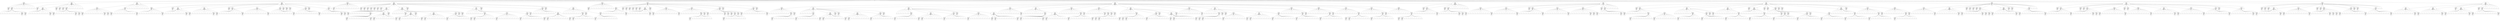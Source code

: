 digraph {
	0 [label=None ordering=in]
	1 [label="[[1 0 0 0]
 [0 0 0 0]
 [0 0 0 0]
 [0 0 0 0]]
Player: 2
Q: -0.6
E: -3
N: 5" ordering=in]
	2 [label="[[1 2 0 0]
 [0 0 0 0]
 [0 0 0 0]
 [0 0 0 0]]
Player: 1
Q: 1.0
E: 1
N: 1" ordering=in]
	3 [label="[[1 0 2 0]
 [0 0 0 0]
 [0 0 0 0]
 [0 0 0 0]]
Player: 1
Q: -1.0
E: -3
N: 3" ordering=in]
	4 [label="" ordering=in]
	5 [label="" ordering=in]
	6 [label="" ordering=in]
	7 [label="" ordering=in]
	8 [label="" ordering=in]
	9 [label="" ordering=in]
	10 [label="" ordering=in]
	11 [label="" ordering=in]
	12 [label="" ordering=in]
	13 [label="" ordering=in]
	14 [label="" ordering=in]
	15 [label="" ordering=in]
	16 [label="[[1 0 2 0]
 [0 0 0 0]
 [0 0 0 0]
 [0 0 1 0]]
Player: 2
Q: -1.0
E: -1
N: 1" ordering=in]
	17 [label="[[1 0 2 0]
 [0 0 0 0]
 [0 0 0 0]
 [0 0 0 1]]
Player: 2
Q: -1.0
E: -1
N: 1" ordering=in]
	18 [label="" ordering=in]
	19 [label="" ordering=in]
	20 [label="" ordering=in]
	21 [label="" ordering=in]
	22 [label="" ordering=in]
	23 [label="" ordering=in]
	24 [label="" ordering=in]
	25 [label="" ordering=in]
	26 [label="" ordering=in]
	27 [label="" ordering=in]
	28 [label="" ordering=in]
	29 [label="" ordering=in]
	30 [label="" ordering=in]
	31 [label="[[0 1 0 0]
 [0 0 0 0]
 [0 0 0 0]
 [0 0 0 0]]
Player: 2
Q: -0.16666666666666666
E: -2
N: 12" ordering=in]
	32 [label="[[2 1 0 0]
 [0 0 0 0]
 [0 0 0 0]
 [0 0 0 0]]
Player: 1
Q: 1.0
E: 1
N: 1" ordering=in]
	33 [label="[[0 1 2 0]
 [0 0 0 0]
 [0 0 0 0]
 [0 0 0 0]]
Player: 1
Q: -0.3333333333333333
E: -1
N: 3" ordering=in]
	34 [label="" ordering=in]
	35 [label="" ordering=in]
	36 [label="" ordering=in]
	37 [label="" ordering=in]
	38 [label="" ordering=in]
	39 [label="" ordering=in]
	40 [label="" ordering=in]
	41 [label="" ordering=in]
	42 [label="" ordering=in]
	43 [label="" ordering=in]
	44 [label="" ordering=in]
	45 [label="" ordering=in]
	46 [label="[[0 1 2 0]
 [0 0 0 0]
 [0 0 0 0]
 [0 0 1 0]]
Player: 2
Q: 1.0
E: 1
N: 1" ordering=in]
	47 [label="[[0 1 2 0]
 [0 0 0 0]
 [0 0 0 0]
 [0 0 0 1]]
Player: 2
Q: -1.0
E: -1
N: 1" ordering=in]
	48 [label="[[0 1 0 2]
 [0 0 0 0]
 [0 0 0 0]
 [0 0 0 0]]
Player: 1
Q: 1.0
E: 1
N: 1" ordering=in]
	49 [label="[[0 1 0 0]
 [2 0 0 0]
 [0 0 0 0]
 [0 0 0 0]]
Player: 1
Q: 1.0
E: 1
N: 1" ordering=in]
	50 [label="[[0 1 0 0]
 [0 2 0 0]
 [0 0 0 0]
 [0 0 0 0]]
Player: 1
Q: 1.0
E: 1
N: 1" ordering=in]
	51 [label="[[0 1 0 0]
 [0 0 2 0]
 [0 0 0 0]
 [0 0 0 0]]
Player: 1
Q: -1.0
E: -4
N: 4" ordering=in]
	52 [label="" ordering=in]
	53 [label="" ordering=in]
	54 [label="" ordering=in]
	55 [label="" ordering=in]
	56 [label="" ordering=in]
	57 [label="" ordering=in]
	58 [label="" ordering=in]
	59 [label="" ordering=in]
	60 [label="" ordering=in]
	61 [label="" ordering=in]
	62 [label="" ordering=in]
	63 [label="[[0 1 0 0]
 [0 0 2 0]
 [0 0 0 0]
 [0 1 0 0]]
Player: 2
Q: -1.0
E: -1
N: 1" ordering=in]
	64 [label="[[0 1 0 0]
 [0 0 2 0]
 [0 0 0 0]
 [0 0 1 0]]
Player: 2
Q: -1.0
E: -1
N: 1" ordering=in]
	65 [label="[[0 1 0 0]
 [0 0 2 0]
 [0 0 0 0]
 [0 0 0 1]]
Player: 2
Q: -1.0
E: -1
N: 1" ordering=in]
	66 [label="" ordering=in]
	67 [label="" ordering=in]
	68 [label="" ordering=in]
	69 [label="" ordering=in]
	70 [label="" ordering=in]
	71 [label="" ordering=in]
	72 [label="" ordering=in]
	73 [label="" ordering=in]
	74 [label="" ordering=in]
	75 [label="[[0 0 1 0]
 [0 0 0 0]
 [0 0 0 0]
 [0 0 0 0]]
Player: 2
Q: -0.42857142857142855
E: -3
N: 7" ordering=in]
	76 [label="[[2 0 1 0]
 [0 0 0 0]
 [0 0 0 0]
 [0 0 0 0]]
Player: 1
Q: -0.5
E: -2
N: 4" ordering=in]
	77 [label="" ordering=in]
	78 [label="" ordering=in]
	79 [label="" ordering=in]
	80 [label="" ordering=in]
	81 [label="" ordering=in]
	82 [label="" ordering=in]
	83 [label="" ordering=in]
	84 [label="" ordering=in]
	85 [label="" ordering=in]
	86 [label="" ordering=in]
	87 [label="" ordering=in]
	88 [label="[[2 0 1 0]
 [0 0 0 0]
 [0 0 0 0]
 [0 1 0 0]]
Player: 2
Q: 1.0
E: 1
N: 1" ordering=in]
	89 [label="[[2 0 1 0]
 [0 0 0 0]
 [0 0 0 0]
 [0 0 1 0]]
Player: 2
Q: -1.0
E: -1
N: 1" ordering=in]
	90 [label="[[2 0 1 0]
 [0 0 0 0]
 [0 0 0 0]
 [0 0 0 1]]
Player: 2
Q: -1.0
E: -1
N: 1" ordering=in]
	91 [label="[[0 2 1 0]
 [0 0 0 0]
 [0 0 0 0]
 [0 0 0 0]]
Player: 1
Q: -1.0
E: -2
N: 2" ordering=in]
	92 [label="" ordering=in]
	93 [label="" ordering=in]
	94 [label="" ordering=in]
	95 [label="" ordering=in]
	96 [label="" ordering=in]
	97 [label="" ordering=in]
	98 [label="" ordering=in]
	99 [label="" ordering=in]
	100 [label="" ordering=in]
	101 [label="" ordering=in]
	102 [label="" ordering=in]
	103 [label="" ordering=in]
	104 [label="" ordering=in]
	105 [label="[[0 2 1 0]
 [0 0 0 0]
 [0 0 0 0]
 [0 0 0 1]]
Player: 2
Q: -1.0
E: -1
N: 1" ordering=in]
	106 [label="" ordering=in]
	107 [label="" ordering=in]
	108 [label="" ordering=in]
	109 [label="" ordering=in]
	110 [label="" ordering=in]
	111 [label="" ordering=in]
	112 [label="" ordering=in]
	113 [label="" ordering=in]
	114 [label="" ordering=in]
	115 [label="" ordering=in]
	116 [label="" ordering=in]
	117 [label="" ordering=in]
	118 [label="" ordering=in]
	119 [label="[[0 0 0 1]
 [0 0 0 0]
 [0 0 0 0]
 [0 0 0 0]]
Player: 2
Q: 0.037037037037037035
E: 1
N: 27" ordering=in]
	120 [label="[[2 0 0 1]
 [0 0 0 0]
 [0 0 0 0]
 [0 0 0 0]]
Player: 1
Q: 0.0
E: 0
N: 2" ordering=in]
	121 [label="" ordering=in]
	122 [label="" ordering=in]
	123 [label="" ordering=in]
	124 [label="" ordering=in]
	125 [label="" ordering=in]
	126 [label="" ordering=in]
	127 [label="" ordering=in]
	128 [label="" ordering=in]
	129 [label="" ordering=in]
	130 [label="" ordering=in]
	131 [label="" ordering=in]
	132 [label="" ordering=in]
	133 [label="" ordering=in]
	134 [label="[[2 0 0 1]
 [0 0 0 0]
 [0 0 0 0]
 [0 0 0 1]]
Player: 2
Q: 1.0
E: 1
N: 1" ordering=in]
	135 [label="[[0 2 0 1]
 [0 0 0 0]
 [0 0 0 0]
 [0 0 0 0]]
Player: 1
Q: 1.0
E: 1
N: 1" ordering=in]
	136 [label="[[0 0 2 1]
 [0 0 0 0]
 [0 0 0 0]
 [0 0 0 0]]
Player: 1
Q: -0.3333333333333333
E: -1
N: 3" ordering=in]
	137 [label="" ordering=in]
	138 [label="" ordering=in]
	139 [label="" ordering=in]
	140 [label="" ordering=in]
	141 [label="" ordering=in]
	142 [label="" ordering=in]
	143 [label="" ordering=in]
	144 [label="" ordering=in]
	145 [label="" ordering=in]
	146 [label="" ordering=in]
	147 [label="" ordering=in]
	148 [label="" ordering=in]
	149 [label="[[0 0 2 1]
 [0 0 0 0]
 [0 0 0 0]
 [0 0 1 0]]
Player: 2
Q: 1.0
E: 1
N: 1" ordering=in]
	150 [label="[[0 0 2 1]
 [0 0 0 0]
 [0 0 0 0]
 [0 0 0 1]]
Player: 2
Q: -1.0
E: -1
N: 1" ordering=in]
	151 [label="[[0 0 0 1]
 [2 0 0 0]
 [0 0 0 0]
 [0 0 0 0]]
Player: 1
Q: -0.3333333333333333
E: -1
N: 3" ordering=in]
	152 [label="" ordering=in]
	153 [label="" ordering=in]
	154 [label="" ordering=in]
	155 [label="" ordering=in]
	156 [label="" ordering=in]
	157 [label="" ordering=in]
	158 [label="" ordering=in]
	159 [label="" ordering=in]
	160 [label="" ordering=in]
	161 [label="" ordering=in]
	162 [label="" ordering=in]
	163 [label="" ordering=in]
	164 [label="[[0 0 0 1]
 [2 0 0 0]
 [0 0 0 0]
 [0 0 1 0]]
Player: 2
Q: 1.0
E: 1
N: 1" ordering=in]
	165 [label="[[0 0 0 1]
 [2 0 0 0]
 [0 0 0 0]
 [0 0 0 1]]
Player: 2
Q: -1.0
E: -1
N: 1" ordering=in]
	166 [label="[[0 0 0 1]
 [0 2 0 0]
 [0 0 0 0]
 [0 0 0 0]]
Player: 1
Q: 1.0
E: 1
N: 1" ordering=in]
	167 [label="[[0 0 0 1]
 [0 0 2 0]
 [0 0 0 0]
 [0 0 0 0]]
Player: 1
Q: 0.0
E: 0
N: 2" ordering=in]
	168 [label="" ordering=in]
	169 [label="" ordering=in]
	170 [label="" ordering=in]
	171 [label="" ordering=in]
	172 [label="" ordering=in]
	173 [label="" ordering=in]
	174 [label="" ordering=in]
	175 [label="" ordering=in]
	176 [label="" ordering=in]
	177 [label="" ordering=in]
	178 [label="" ordering=in]
	179 [label="" ordering=in]
	180 [label="" ordering=in]
	181 [label="[[0 0 0 1]
 [0 0 2 0]
 [0 0 0 0]
 [0 0 0 1]]
Player: 2
Q: 1.0
E: 1
N: 1" ordering=in]
	182 [label="[[0 0 0 1]
 [0 0 0 2]
 [0 0 0 0]
 [0 0 0 0]]
Player: 1
Q: 0.0
E: 0
N: 2" ordering=in]
	183 [label="" ordering=in]
	184 [label="" ordering=in]
	185 [label="" ordering=in]
	186 [label="" ordering=in]
	187 [label="" ordering=in]
	188 [label="" ordering=in]
	189 [label="" ordering=in]
	190 [label="" ordering=in]
	191 [label="" ordering=in]
	192 [label="" ordering=in]
	193 [label="" ordering=in]
	194 [label="" ordering=in]
	195 [label="" ordering=in]
	196 [label="[[0 0 0 1]
 [0 0 0 2]
 [0 0 0 0]
 [0 0 0 1]]
Player: 2
Q: 1.0
E: 1
N: 1" ordering=in]
	197 [label="[[0 0 0 1]
 [0 0 0 0]
 [2 0 0 0]
 [0 0 0 0]]
Player: 1
Q: 0.0
E: 0
N: 2" ordering=in]
	198 [label="" ordering=in]
	199 [label="" ordering=in]
	200 [label="" ordering=in]
	201 [label="" ordering=in]
	202 [label="" ordering=in]
	203 [label="" ordering=in]
	204 [label="" ordering=in]
	205 [label="" ordering=in]
	206 [label="" ordering=in]
	207 [label="" ordering=in]
	208 [label="" ordering=in]
	209 [label="" ordering=in]
	210 [label="" ordering=in]
	211 [label="[[0 0 0 1]
 [0 0 0 0]
 [2 0 0 0]
 [0 0 0 1]]
Player: 2
Q: 1.0
E: 1
N: 1" ordering=in]
	212 [label="[[0 0 0 1]
 [0 0 0 0]
 [0 2 0 0]
 [0 0 0 0]]
Player: 1
Q: 1.0
E: 1
N: 1" ordering=in]
	213 [label="[[0 0 0 1]
 [0 0 0 0]
 [0 0 2 0]
 [0 0 0 0]]
Player: 1
Q: 1.0
E: 1
N: 1" ordering=in]
	214 [label="[[0 0 0 1]
 [0 0 0 0]
 [0 0 0 2]
 [0 0 0 0]]
Player: 1
Q: 1.0
E: 1
N: 1" ordering=in]
	215 [label="[[0 0 0 1]
 [0 0 0 0]
 [0 0 0 0]
 [2 0 0 0]]
Player: 1
Q: 0.0
E: 0
N: 2" ordering=in]
	216 [label="" ordering=in]
	217 [label="" ordering=in]
	218 [label="" ordering=in]
	219 [label="" ordering=in]
	220 [label="" ordering=in]
	221 [label="" ordering=in]
	222 [label="" ordering=in]
	223 [label="" ordering=in]
	224 [label="" ordering=in]
	225 [label="" ordering=in]
	226 [label="" ordering=in]
	227 [label="" ordering=in]
	228 [label="" ordering=in]
	229 [label="[[0 0 0 1]
 [0 0 0 0]
 [0 0 0 0]
 [2 0 0 1]]
Player: 2
Q: 1.0
E: 1
N: 1" ordering=in]
	230 [label="[[0 0 0 1]
 [0 0 0 0]
 [0 0 0 0]
 [0 2 0 0]]
Player: 1
Q: 1.0
E: 1
N: 1" ordering=in]
	231 [label="[[0 0 0 1]
 [0 0 0 0]
 [0 0 0 0]
 [0 0 2 0]]
Player: 1
Q: -1.0
E: -4
N: 4" ordering=in]
	232 [label="" ordering=in]
	233 [label="" ordering=in]
	234 [label="" ordering=in]
	235 [label="" ordering=in]
	236 [label="" ordering=in]
	237 [label="" ordering=in]
	238 [label="" ordering=in]
	239 [label="" ordering=in]
	240 [label="" ordering=in]
	241 [label="" ordering=in]
	242 [label="" ordering=in]
	243 [label="[[0 0 0 1]
 [0 0 0 0]
 [0 0 0 0]
 [1 0 2 0]]
Player: 2
Q: -1.0
E: -1
N: 1" ordering=in]
	244 [label="[[0 0 0 1]
 [0 0 0 0]
 [0 0 0 0]
 [0 1 2 0]]
Player: 2
Q: -1.0
E: -1
N: 1" ordering=in]
	245 [label="[[0 0 0 1]
 [0 0 0 0]
 [0 0 0 0]
 [0 0 2 1]]
Player: 2
Q: -1.0
E: -1
N: 1" ordering=in]
	246 [label="" ordering=in]
	247 [label="[[0 0 0 0]
 [1 0 0 0]
 [0 0 0 0]
 [0 0 0 0]]
Player: 2
Q: -1.0
E: -2
N: 2" ordering=in]
	248 [label="[[2 0 0 0]
 [1 0 0 0]
 [0 0 0 0]
 [0 0 0 0]]
Player: 1
Q: -1.0
E: -1
N: 1" ordering=in]
	249 [label="" ordering=in]
	250 [label="" ordering=in]
	251 [label="" ordering=in]
	252 [label="" ordering=in]
	253 [label="" ordering=in]
	254 [label="" ordering=in]
	255 [label="" ordering=in]
	256 [label="" ordering=in]
	257 [label="" ordering=in]
	258 [label="" ordering=in]
	259 [label="" ordering=in]
	260 [label="" ordering=in]
	261 [label="" ordering=in]
	262 [label="" ordering=in]
	263 [label="[[0 0 0 0]
 [0 1 0 0]
 [0 0 0 0]
 [0 0 0 0]]
Player: 2
Q: 0.21568627450980393
E: 11
N: 51" ordering=in]
	264 [label="[[2 0 0 0]
 [0 1 0 0]
 [0 0 0 0]
 [0 0 0 0]]
Player: 1
Q: 1.0
E: 1
N: 1" ordering=in]
	265 [label="[[0 2 0 0]
 [0 1 0 0]
 [0 0 0 0]
 [0 0 0 0]]
Player: 1
Q: 1.0
E: 1
N: 1" ordering=in]
	266 [label="[[0 0 2 0]
 [0 1 0 0]
 [0 0 0 0]
 [0 0 0 0]]
Player: 1
Q: 1.0
E: 1
N: 1" ordering=in]
	267 [label="[[0 0 0 2]
 [0 1 0 0]
 [0 0 0 0]
 [0 0 0 0]]
Player: 1
Q: 1.0
E: 1
N: 1" ordering=in]
	268 [label="[[0 0 0 0]
 [2 1 0 0]
 [0 0 0 0]
 [0 0 0 0]]
Player: 1
Q: 1.0
E: 1
N: 1" ordering=in]
	269 [label="[[0 0 0 0]
 [0 1 2 0]
 [0 0 0 0]
 [0 0 0 0]]
Player: 1
Q: 1.0
E: 1
N: 1" ordering=in]
	270 [label="[[0 0 0 0]
 [0 1 0 2]
 [0 0 0 0]
 [0 0 0 0]]
Player: 1
Q: 1.0
E: 1
N: 1" ordering=in]
	271 [label="[[0 0 0 0]
 [0 1 0 0]
 [2 0 0 0]
 [0 0 0 0]]
Player: 1
Q: 0.14285714285714285
E: 1
N: 7" ordering=in]
	272 [label="" ordering=in]
	273 [label="" ordering=in]
	274 [label="" ordering=in]
	275 [label="" ordering=in]
	276 [label="" ordering=in]
	277 [label="" ordering=in]
	278 [label="" ordering=in]
	279 [label="" ordering=in]
	280 [label="" ordering=in]
	281 [label="" ordering=in]
	282 [label="" ordering=in]
	283 [label="[[0 0 0 0]
 [0 1 0 0]
 [2 0 0 0]
 [0 1 0 0]]
Player: 2
Q: 1.0
E: 2
N: 2" ordering=in]
	284 [label="[[2 0 0 0]
 [0 1 0 0]
 [2 0 0 0]
 [0 1 0 0]]
Player: 1
Q: 1.0
E: 1
N: 1" ordering=in]
	285 [label="" ordering=in]
	286 [label="" ordering=in]
	287 [label="" ordering=in]
	288 [label="" ordering=in]
	289 [label="" ordering=in]
	290 [label="" ordering=in]
	291 [label="" ordering=in]
	292 [label="" ordering=in]
	293 [label="" ordering=in]
	294 [label="" ordering=in]
	295 [label="" ordering=in]
	296 [label="" ordering=in]
	297 [label="[[0 0 0 0]
 [0 1 0 0]
 [2 0 0 0]
 [0 0 1 0]]
Player: 2
Q: 0.3333333333333333
E: 1
N: 3" ordering=in]
	298 [label="[[2 0 0 0]
 [0 1 0 0]
 [2 0 0 0]
 [0 0 1 0]]
Player: 1
Q: 1.0
E: 1
N: 1" ordering=in]
	299 [label="[[0 2 0 0]
 [0 1 0 0]
 [2 0 0 0]
 [0 0 1 0]]
Player: 1
Q: -1.0
E: -1
N: 1" ordering=in]
	300 [label="" ordering=in]
	301 [label="" ordering=in]
	302 [label="" ordering=in]
	303 [label="" ordering=in]
	304 [label="" ordering=in]
	305 [label="" ordering=in]
	306 [label="" ordering=in]
	307 [label="" ordering=in]
	308 [label="" ordering=in]
	309 [label="" ordering=in]
	310 [label="" ordering=in]
	311 [label="[[0 0 0 0]
 [0 1 0 0]
 [2 0 0 0]
 [0 0 0 1]]
Player: 2
Q: -1.0
E: -1
N: 1" ordering=in]
	312 [label="[[0 0 0 0]
 [0 1 0 0]
 [0 2 0 0]
 [0 0 0 0]]
Player: 1
Q: -0.07692307692307693
E: -1
N: 13" ordering=in]
	313 [label="" ordering=in]
	314 [label="" ordering=in]
	315 [label="" ordering=in]
	316 [label="" ordering=in]
	317 [label="" ordering=in]
	318 [label="" ordering=in]
	319 [label="" ordering=in]
	320 [label="[[0 0 0 0]
 [0 1 0 0]
 [1 2 0 0]
 [0 0 0 0]]
Player: 2
Q: 1.0
E: 1
N: 1" ordering=in]
	321 [label="[[0 0 0 0]
 [0 1 0 0]
 [0 2 1 0]
 [0 0 0 0]]
Player: 2
Q: 0.3333333333333333
E: 1
N: 3" ordering=in]
	322 [label="[[2 0 0 0]
 [0 1 0 0]
 [0 2 1 0]
 [0 0 0 0]]
Player: 1
Q: 1.0
E: 1
N: 1" ordering=in]
	323 [label="[[0 2 0 0]
 [0 1 0 0]
 [0 2 1 0]
 [0 0 0 0]]
Player: 1
Q: -1.0
E: -1
N: 1" ordering=in]
	324 [label="" ordering=in]
	325 [label="" ordering=in]
	326 [label="" ordering=in]
	327 [label="" ordering=in]
	328 [label="" ordering=in]
	329 [label="" ordering=in]
	330 [label="" ordering=in]
	331 [label="" ordering=in]
	332 [label="" ordering=in]
	333 [label="" ordering=in]
	334 [label="" ordering=in]
	335 [label="[[0 0 0 0]
 [0 1 0 0]
 [0 2 0 1]
 [0 0 0 0]]
Player: 2
Q: -1.0
E: -1
N: 1" ordering=in]
	336 [label="[[0 0 0 0]
 [0 1 0 0]
 [0 2 0 0]
 [1 0 0 0]]
Player: 2
Q: 0.3333333333333333
E: 1
N: 3" ordering=in]
	337 [label="[[2 0 0 0]
 [0 1 0 0]
 [0 2 0 0]
 [1 0 0 0]]
Player: 1
Q: 1.0
E: 1
N: 1" ordering=in]
	338 [label="[[0 2 0 0]
 [0 1 0 0]
 [0 2 0 0]
 [1 0 0 0]]
Player: 1
Q: -1.0
E: -1
N: 1" ordering=in]
	339 [label="" ordering=in]
	340 [label="" ordering=in]
	341 [label="" ordering=in]
	342 [label="" ordering=in]
	343 [label="" ordering=in]
	344 [label="" ordering=in]
	345 [label="" ordering=in]
	346 [label="" ordering=in]
	347 [label="" ordering=in]
	348 [label="" ordering=in]
	349 [label="" ordering=in]
	350 [label="[[0 0 0 0]
 [0 1 0 0]
 [0 2 0 0]
 [0 1 0 0]]
Player: 2
Q: 0.0
E: 0
N: 2" ordering=in]
	351 [label="[[2 0 0 0]
 [0 1 0 0]
 [0 2 0 0]
 [0 1 0 0]]
Player: 1
Q: -1.0
E: -1
N: 1" ordering=in]
	352 [label="" ordering=in]
	353 [label="" ordering=in]
	354 [label="" ordering=in]
	355 [label="" ordering=in]
	356 [label="" ordering=in]
	357 [label="" ordering=in]
	358 [label="" ordering=in]
	359 [label="" ordering=in]
	360 [label="" ordering=in]
	361 [label="" ordering=in]
	362 [label="" ordering=in]
	363 [label="" ordering=in]
	364 [label="[[0 0 0 0]
 [0 1 0 0]
 [0 2 0 0]
 [0 0 1 0]]
Player: 2
Q: -1.0
E: -1
N: 1" ordering=in]
	365 [label="[[0 0 0 0]
 [0 1 0 0]
 [0 2 0 0]
 [0 0 0 1]]
Player: 2
Q: -1.0
E: -1
N: 1" ordering=in]
	366 [label="[[0 0 0 0]
 [0 1 0 0]
 [0 0 2 0]
 [0 0 0 0]]
Player: 1
Q: 1.0
E: 1
N: 1" ordering=in]
	367 [label="[[0 0 0 0]
 [0 1 0 0]
 [0 0 0 2]
 [0 0 0 0]]
Player: 1
Q: 0.1111111111111111
E: 1
N: 9" ordering=in]
	368 [label="" ordering=in]
	369 [label="" ordering=in]
	370 [label="" ordering=in]
	371 [label="" ordering=in]
	372 [label="" ordering=in]
	373 [label="" ordering=in]
	374 [label="" ordering=in]
	375 [label="" ordering=in]
	376 [label="" ordering=in]
	377 [label="" ordering=in]
	378 [label="[[0 0 0 0]
 [0 1 0 0]
 [0 0 0 2]
 [1 0 0 0]]
Player: 2
Q: 1.0
E: 3
N: 3" ordering=in]
	379 [label="[[2 0 0 0]
 [0 1 0 0]
 [0 0 0 2]
 [1 0 0 0]]
Player: 1
Q: 1.0
E: 1
N: 1" ordering=in]
	380 [label="[[0 2 0 0]
 [0 1 0 0]
 [0 0 0 2]
 [1 0 0 0]]
Player: 1
Q: 1.0
E: 1
N: 1" ordering=in]
	381 [label="" ordering=in]
	382 [label="" ordering=in]
	383 [label="" ordering=in]
	384 [label="" ordering=in]
	385 [label="" ordering=in]
	386 [label="" ordering=in]
	387 [label="" ordering=in]
	388 [label="" ordering=in]
	389 [label="" ordering=in]
	390 [label="" ordering=in]
	391 [label="" ordering=in]
	392 [label="[[0 0 0 0]
 [0 1 0 0]
 [0 0 0 2]
 [0 1 0 0]]
Player: 2
Q: 0.0
E: 0
N: 2" ordering=in]
	393 [label="[[2 0 0 0]
 [0 1 0 0]
 [0 0 0 2]
 [0 1 0 0]]
Player: 1
Q: -1.0
E: -1
N: 1" ordering=in]
	394 [label="" ordering=in]
	395 [label="" ordering=in]
	396 [label="" ordering=in]
	397 [label="" ordering=in]
	398 [label="" ordering=in]
	399 [label="" ordering=in]
	400 [label="" ordering=in]
	401 [label="" ordering=in]
	402 [label="" ordering=in]
	403 [label="" ordering=in]
	404 [label="" ordering=in]
	405 [label="" ordering=in]
	406 [label="[[0 0 0 0]
 [0 1 0 0]
 [0 0 0 2]
 [0 0 1 0]]
Player: 2
Q: 0.0
E: 0
N: 2" ordering=in]
	407 [label="[[2 0 0 0]
 [0 1 0 0]
 [0 0 0 2]
 [0 0 1 0]]
Player: 1
Q: -1.0
E: -1
N: 1" ordering=in]
	408 [label="" ordering=in]
	409 [label="" ordering=in]
	410 [label="" ordering=in]
	411 [label="" ordering=in]
	412 [label="" ordering=in]
	413 [label="" ordering=in]
	414 [label="" ordering=in]
	415 [label="" ordering=in]
	416 [label="" ordering=in]
	417 [label="" ordering=in]
	418 [label="" ordering=in]
	419 [label="" ordering=in]
	420 [label="[[0 0 0 0]
 [0 1 0 0]
 [0 0 0 2]
 [0 0 0 1]]
Player: 2
Q: -1.0
E: -1
N: 1" ordering=in]
	421 [label="[[0 0 0 0]
 [0 1 0 0]
 [0 0 0 0]
 [2 0 0 0]]
Player: 1
Q: 1.0
E: 1
N: 1" ordering=in]
	422 [label="[[0 0 0 0]
 [0 1 0 0]
 [0 0 0 0]
 [0 2 0 0]]
Player: 1
Q: 0.0
E: 0
N: 4" ordering=in]
	423 [label="" ordering=in]
	424 [label="" ordering=in]
	425 [label="" ordering=in]
	426 [label="" ordering=in]
	427 [label="" ordering=in]
	428 [label="" ordering=in]
	429 [label="" ordering=in]
	430 [label="" ordering=in]
	431 [label="" ordering=in]
	432 [label="" ordering=in]
	433 [label="" ordering=in]
	434 [label="" ordering=in]
	435 [label="" ordering=in]
	436 [label="[[0 0 0 0]
 [0 1 0 0]
 [0 0 0 0]
 [0 2 0 1]]
Player: 2
Q: 0.3333333333333333
E: 1
N: 3" ordering=in]
	437 [label="[[2 0 0 0]
 [0 1 0 0]
 [0 0 0 0]
 [0 2 0 1]]
Player: 1
Q: 1.0
E: 1
N: 1" ordering=in]
	438 [label="[[0 2 0 0]
 [0 1 0 0]
 [0 0 0 0]
 [0 2 0 1]]
Player: 1
Q: -1.0
E: -1
N: 1" ordering=in]
	439 [label="" ordering=in]
	440 [label="" ordering=in]
	441 [label="" ordering=in]
	442 [label="" ordering=in]
	443 [label="" ordering=in]
	444 [label="" ordering=in]
	445 [label="" ordering=in]
	446 [label="" ordering=in]
	447 [label="" ordering=in]
	448 [label="" ordering=in]
	449 [label="" ordering=in]
	450 [label="[[0 0 0 0]
 [0 1 0 0]
 [0 0 0 0]
 [0 0 2 0]]
Player: 1
Q: 1.0
E: 1
N: 1" ordering=in]
	451 [label="[[0 0 0 0]
 [0 1 0 0]
 [0 0 0 0]
 [0 0 0 2]]
Player: 1
Q: 0.14285714285714285
E: 1
N: 7" ordering=in]
	452 [label="" ordering=in]
	453 [label="" ordering=in]
	454 [label="" ordering=in]
	455 [label="" ordering=in]
	456 [label="" ordering=in]
	457 [label="" ordering=in]
	458 [label="" ordering=in]
	459 [label="" ordering=in]
	460 [label="" ordering=in]
	461 [label="" ordering=in]
	462 [label="" ordering=in]
	463 [label="[[0 0 0 0]
 [0 1 0 0]
 [0 0 0 0]
 [1 0 0 2]]
Player: 2
Q: 1.0
E: 3
N: 3" ordering=in]
	464 [label="[[2 0 0 0]
 [0 1 0 0]
 [0 0 0 0]
 [1 0 0 2]]
Player: 1
Q: 1.0
E: 1
N: 1" ordering=in]
	465 [label="[[0 2 0 0]
 [0 1 0 0]
 [0 0 0 0]
 [1 0 0 2]]
Player: 1
Q: 1.0
E: 1
N: 1" ordering=in]
	466 [label="" ordering=in]
	467 [label="" ordering=in]
	468 [label="" ordering=in]
	469 [label="" ordering=in]
	470 [label="" ordering=in]
	471 [label="" ordering=in]
	472 [label="" ordering=in]
	473 [label="" ordering=in]
	474 [label="" ordering=in]
	475 [label="" ordering=in]
	476 [label="" ordering=in]
	477 [label="[[0 0 0 0]
 [0 1 0 0]
 [0 0 0 0]
 [0 1 0 2]]
Player: 2
Q: -1.0
E: -1
N: 1" ordering=in]
	478 [label="[[0 0 0 0]
 [0 1 0 0]
 [0 0 0 0]
 [0 0 1 2]]
Player: 2
Q: 0.0
E: 0
N: 2" ordering=in]
	479 [label="[[2 0 0 0]
 [0 1 0 0]
 [0 0 0 0]
 [0 0 1 2]]
Player: 1
Q: -1.0
E: -1
N: 1" ordering=in]
	480 [label="" ordering=in]
	481 [label="" ordering=in]
	482 [label="" ordering=in]
	483 [label="" ordering=in]
	484 [label="" ordering=in]
	485 [label="" ordering=in]
	486 [label="" ordering=in]
	487 [label="" ordering=in]
	488 [label="" ordering=in]
	489 [label="" ordering=in]
	490 [label="" ordering=in]
	491 [label="" ordering=in]
	492 [label="[[0 0 0 0]
 [0 0 1 0]
 [0 0 0 0]
 [0 0 0 0]]
Player: 2
Q: -1.0
E: -2
N: 2" ordering=in]
	493 [label="[[2 0 0 0]
 [0 0 1 0]
 [0 0 0 0]
 [0 0 0 0]]
Player: 1
Q: -1.0
E: -1
N: 1" ordering=in]
	494 [label="" ordering=in]
	495 [label="" ordering=in]
	496 [label="" ordering=in]
	497 [label="" ordering=in]
	498 [label="" ordering=in]
	499 [label="" ordering=in]
	500 [label="" ordering=in]
	501 [label="" ordering=in]
	502 [label="" ordering=in]
	503 [label="" ordering=in]
	504 [label="" ordering=in]
	505 [label="" ordering=in]
	506 [label="" ordering=in]
	507 [label="" ordering=in]
	508 [label="[[0 0 0 0]
 [0 0 0 1]
 [0 0 0 0]
 [0 0 0 0]]
Player: 2
Q: 0.0625
E: 2
N: 32" ordering=in]
	509 [label="[[2 0 0 0]
 [0 0 0 1]
 [0 0 0 0]
 [0 0 0 0]]
Player: 1
Q: 0.0
E: 0
N: 2" ordering=in]
	510 [label="" ordering=in]
	511 [label="" ordering=in]
	512 [label="" ordering=in]
	513 [label="" ordering=in]
	514 [label="" ordering=in]
	515 [label="" ordering=in]
	516 [label="" ordering=in]
	517 [label="" ordering=in]
	518 [label="" ordering=in]
	519 [label="" ordering=in]
	520 [label="" ordering=in]
	521 [label="" ordering=in]
	522 [label="" ordering=in]
	523 [label="[[2 0 0 0]
 [0 0 0 1]
 [0 0 0 0]
 [0 0 0 1]]
Player: 2
Q: 1.0
E: 1
N: 1" ordering=in]
	524 [label="[[0 2 0 0]
 [0 0 0 1]
 [0 0 0 0]
 [0 0 0 0]]
Player: 1
Q: 1.0
E: 1
N: 1" ordering=in]
	525 [label="[[0 0 2 0]
 [0 0 0 1]
 [0 0 0 0]
 [0 0 0 0]]
Player: 1
Q: 1.0
E: 1
N: 1" ordering=in]
	526 [label="[[0 0 0 2]
 [0 0 0 1]
 [0 0 0 0]
 [0 0 0 0]]
Player: 1
Q: 1.0
E: 1
N: 1" ordering=in]
	527 [label="[[0 0 0 0]
 [2 0 0 1]
 [0 0 0 0]
 [0 0 0 0]]
Player: 1
Q: 1.0
E: 1
N: 1" ordering=in]
	528 [label="[[0 0 0 0]
 [0 2 0 1]
 [0 0 0 0]
 [0 0 0 0]]
Player: 1
Q: 1.0
E: 1
N: 1" ordering=in]
	529 [label="[[0 0 0 0]
 [0 0 2 1]
 [0 0 0 0]
 [0 0 0 0]]
Player: 1
Q: 1.0
E: 1
N: 1" ordering=in]
	530 [label="[[0 0 0 0]
 [0 0 0 1]
 [2 0 0 0]
 [0 0 0 0]]
Player: 1
Q: -0.3333333333333333
E: -1
N: 3" ordering=in]
	531 [label="" ordering=in]
	532 [label="" ordering=in]
	533 [label="" ordering=in]
	534 [label="" ordering=in]
	535 [label="" ordering=in]
	536 [label="" ordering=in]
	537 [label="" ordering=in]
	538 [label="" ordering=in]
	539 [label="" ordering=in]
	540 [label="" ordering=in]
	541 [label="" ordering=in]
	542 [label="" ordering=in]
	543 [label="[[0 0 0 0]
 [0 0 0 1]
 [2 0 0 0]
 [0 0 1 0]]
Player: 2
Q: 1.0
E: 1
N: 1" ordering=in]
	544 [label="[[0 0 0 0]
 [0 0 0 1]
 [2 0 0 0]
 [0 0 0 1]]
Player: 2
Q: -1.0
E: -1
N: 1" ordering=in]
	545 [label="[[0 0 0 0]
 [0 0 0 1]
 [0 2 0 0]
 [0 0 0 0]]
Player: 1
Q: 1.0
E: 1
N: 1" ordering=in]
	546 [label="[[0 0 0 0]
 [0 0 0 1]
 [0 0 2 0]
 [0 0 0 0]]
Player: 1
Q: 0.0
E: 0
N: 2" ordering=in]
	547 [label="" ordering=in]
	548 [label="" ordering=in]
	549 [label="" ordering=in]
	550 [label="" ordering=in]
	551 [label="" ordering=in]
	552 [label="" ordering=in]
	553 [label="" ordering=in]
	554 [label="" ordering=in]
	555 [label="" ordering=in]
	556 [label="" ordering=in]
	557 [label="" ordering=in]
	558 [label="" ordering=in]
	559 [label="" ordering=in]
	560 [label="[[0 0 0 0]
 [0 0 0 1]
 [0 0 2 0]
 [0 0 0 1]]
Player: 2
Q: 1.0
E: 1
N: 1" ordering=in]
	561 [label="[[0 0 0 0]
 [0 0 0 1]
 [0 0 0 2]
 [0 0 0 0]]
Player: 1
Q: -0.2
E: -1
N: 5" ordering=in]
	562 [label="" ordering=in]
	563 [label="" ordering=in]
	564 [label="" ordering=in]
	565 [label="" ordering=in]
	566 [label="" ordering=in]
	567 [label="" ordering=in]
	568 [label="" ordering=in]
	569 [label="" ordering=in]
	570 [label="" ordering=in]
	571 [label="" ordering=in]
	572 [label="" ordering=in]
	573 [label="[[0 0 0 0]
 [0 0 0 1]
 [0 0 0 2]
 [0 1 0 0]]
Player: 2
Q: 1.0
E: 2
N: 2" ordering=in]
	574 [label="[[2 0 0 0]
 [0 0 0 1]
 [0 0 0 2]
 [0 1 0 0]]
Player: 1
Q: 1.0
E: 1
N: 1" ordering=in]
	575 [label="" ordering=in]
	576 [label="" ordering=in]
	577 [label="" ordering=in]
	578 [label="" ordering=in]
	579 [label="" ordering=in]
	580 [label="" ordering=in]
	581 [label="" ordering=in]
	582 [label="" ordering=in]
	583 [label="" ordering=in]
	584 [label="" ordering=in]
	585 [label="" ordering=in]
	586 [label="" ordering=in]
	587 [label="[[0 0 0 0]
 [0 0 0 1]
 [0 0 0 2]
 [0 0 1 0]]
Player: 2
Q: -1.0
E: -1
N: 1" ordering=in]
	588 [label="[[0 0 0 0]
 [0 0 0 1]
 [0 0 0 2]
 [0 0 0 1]]
Player: 2
Q: -1.0
E: -1
N: 1" ordering=in]
	589 [label="[[0 0 0 0]
 [0 0 0 1]
 [0 0 0 0]
 [2 0 0 0]]
Player: 1
Q: -0.75
E: -6
N: 8" ordering=in]
	590 [label="" ordering=in]
	591 [label="" ordering=in]
	592 [label="" ordering=in]
	593 [label="" ordering=in]
	594 [label="" ordering=in]
	595 [label="" ordering=in]
	596 [label="" ordering=in]
	597 [label="" ordering=in]
	598 [label="[[0 0 0 0]
 [0 0 0 1]
 [0 1 0 0]
 [2 0 0 0]]
Player: 2
Q: -1.0
E: -1
N: 1" ordering=in]
	599 [label="[[0 0 0 0]
 [0 0 0 1]
 [0 0 1 0]
 [2 0 0 0]]
Player: 2
Q: -1.0
E: -1
N: 1" ordering=in]
	600 [label="[[0 0 0 0]
 [0 0 0 1]
 [0 0 0 1]
 [2 0 0 0]]
Player: 2
Q: -1.0
E: -1
N: 1" ordering=in]
	601 [label="[[0 0 0 0]
 [0 0 0 1]
 [0 0 0 0]
 [2 1 0 0]]
Player: 2
Q: 0.0
E: 0
N: 2" ordering=in]
	602 [label="[[2 0 0 0]
 [0 0 0 1]
 [0 0 0 0]
 [2 1 0 0]]
Player: 1
Q: -1.0
E: -1
N: 1" ordering=in]
	603 [label="" ordering=in]
	604 [label="" ordering=in]
	605 [label="" ordering=in]
	606 [label="" ordering=in]
	607 [label="" ordering=in]
	608 [label="" ordering=in]
	609 [label="" ordering=in]
	610 [label="" ordering=in]
	611 [label="" ordering=in]
	612 [label="" ordering=in]
	613 [label="" ordering=in]
	614 [label="" ordering=in]
	615 [label="[[0 0 0 0]
 [0 0 0 1]
 [0 0 0 0]
 [2 0 1 0]]
Player: 2
Q: -1.0
E: -1
N: 1" ordering=in]
	616 [label="[[0 0 0 0]
 [0 0 0 1]
 [0 0 0 0]
 [2 0 0 1]]
Player: 2
Q: -1.0
E: -1
N: 1" ordering=in]
	617 [label="[[0 0 0 0]
 [0 0 0 1]
 [0 0 0 0]
 [0 2 0 0]]
Player: 1
Q: 1.0
E: 1
N: 1" ordering=in]
	618 [label="[[0 0 0 0]
 [0 0 0 1]
 [0 0 0 0]
 [0 0 2 0]]
Player: 1
Q: 0.0
E: 0
N: 2" ordering=in]
	619 [label="" ordering=in]
	620 [label="" ordering=in]
	621 [label="" ordering=in]
	622 [label="" ordering=in]
	623 [label="" ordering=in]
	624 [label="" ordering=in]
	625 [label="" ordering=in]
	626 [label="" ordering=in]
	627 [label="" ordering=in]
	628 [label="" ordering=in]
	629 [label="" ordering=in]
	630 [label="" ordering=in]
	631 [label="" ordering=in]
	632 [label="[[0 0 0 0]
 [0 0 0 1]
 [0 0 0 0]
 [0 0 2 1]]
Player: 2
Q: 1.0
E: 1
N: 1" ordering=in]
	633 [label="[[0 0 0 0]
 [0 0 0 1]
 [0 0 0 0]
 [0 0 0 2]]
Player: 1
Q: 1.0
E: 1
N: 1" ordering=in]
	634 [label="[[0 0 0 0]
 [0 0 0 0]
 [1 0 0 0]
 [0 0 0 0]]
Player: 2
Q: 0.27450980392156865
E: 28
N: 102" ordering=in]
	635 [label="[[2 0 0 0]
 [0 0 0 0]
 [1 0 0 0]
 [0 0 0 0]]
Player: 1
Q: 0.5
E: 2
N: 4" ordering=in]
	636 [label="" ordering=in]
	637 [label="" ordering=in]
	638 [label="" ordering=in]
	639 [label="" ordering=in]
	640 [label="" ordering=in]
	641 [label="" ordering=in]
	642 [label="" ordering=in]
	643 [label="" ordering=in]
	644 [label="" ordering=in]
	645 [label="" ordering=in]
	646 [label="" ordering=in]
	647 [label="" ordering=in]
	648 [label="[[2 0 0 0]
 [0 0 0 0]
 [1 0 0 0]
 [0 0 1 0]]
Player: 2
Q: 1.0
E: 2
N: 2" ordering=in]
	649 [label="[[2 2 0 0]
 [0 0 0 0]
 [1 0 0 0]
 [0 0 1 0]]
Player: 1
Q: 1.0
E: 1
N: 1" ordering=in]
	650 [label="" ordering=in]
	651 [label="" ordering=in]
	652 [label="" ordering=in]
	653 [label="" ordering=in]
	654 [label="" ordering=in]
	655 [label="" ordering=in]
	656 [label="" ordering=in]
	657 [label="" ordering=in]
	658 [label="" ordering=in]
	659 [label="" ordering=in]
	660 [label="" ordering=in]
	661 [label="" ordering=in]
	662 [label="[[2 0 0 0]
 [0 0 0 0]
 [1 0 0 0]
 [0 0 0 1]]
Player: 2
Q: -1.0
E: -1
N: 1" ordering=in]
	663 [label="[[0 2 0 0]
 [0 0 0 0]
 [1 0 0 0]
 [0 0 0 0]]
Player: 1
Q: 0.14285714285714285
E: 2
N: 14" ordering=in]
	664 [label="" ordering=in]
	665 [label="" ordering=in]
	666 [label="" ordering=in]
	667 [label="" ordering=in]
	668 [label="" ordering=in]
	669 [label="" ordering=in]
	670 [label="" ordering=in]
	671 [label="[[0 2 0 0]
 [0 0 0 0]
 [1 1 0 0]
 [0 0 0 0]]
Player: 2
Q: 1.0
E: 2
N: 2" ordering=in]
	672 [label="[[2 2 0 0]
 [0 0 0 0]
 [1 1 0 0]
 [0 0 0 0]]
Player: 1
Q: 1.0
E: 1
N: 1" ordering=in]
	673 [label="" ordering=in]
	674 [label="" ordering=in]
	675 [label="" ordering=in]
	676 [label="" ordering=in]
	677 [label="" ordering=in]
	678 [label="" ordering=in]
	679 [label="" ordering=in]
	680 [label="" ordering=in]
	681 [label="" ordering=in]
	682 [label="" ordering=in]
	683 [label="" ordering=in]
	684 [label="" ordering=in]
	685 [label="[[0 2 0 0]
 [0 0 0 0]
 [1 0 1 0]
 [0 0 0 0]]
Player: 2
Q: 0.3333333333333333
E: 1
N: 3" ordering=in]
	686 [label="[[2 2 0 0]
 [0 0 0 0]
 [1 0 1 0]
 [0 0 0 0]]
Player: 1
Q: 1.0
E: 1
N: 1" ordering=in]
	687 [label="[[0 2 2 0]
 [0 0 0 0]
 [1 0 1 0]
 [0 0 0 0]]
Player: 1
Q: -1.0
E: -1
N: 1" ordering=in]
	688 [label="" ordering=in]
	689 [label="" ordering=in]
	690 [label="" ordering=in]
	691 [label="" ordering=in]
	692 [label="" ordering=in]
	693 [label="" ordering=in]
	694 [label="" ordering=in]
	695 [label="" ordering=in]
	696 [label="" ordering=in]
	697 [label="" ordering=in]
	698 [label="" ordering=in]
	699 [label="[[0 2 0 0]
 [0 0 0 0]
 [1 0 0 1]
 [0 0 0 0]]
Player: 2
Q: -1.0
E: -1
N: 1" ordering=in]
	700 [label="[[0 2 0 0]
 [0 0 0 0]
 [1 0 0 0]
 [1 0 0 0]]
Player: 2
Q: -1.0
E: -1
N: 1" ordering=in]
	701 [label="[[0 2 0 0]
 [0 0 0 0]
 [1 0 0 0]
 [0 1 0 0]]
Player: 2
Q: 0.3333333333333333
E: 1
N: 3" ordering=in]
	702 [label="[[2 2 0 0]
 [0 0 0 0]
 [1 0 0 0]
 [0 1 0 0]]
Player: 1
Q: 1.0
E: 1
N: 1" ordering=in]
	703 [label="[[0 2 2 0]
 [0 0 0 0]
 [1 0 0 0]
 [0 1 0 0]]
Player: 1
Q: -1.0
E: -1
N: 1" ordering=in]
	704 [label="" ordering=in]
	705 [label="" ordering=in]
	706 [label="" ordering=in]
	707 [label="" ordering=in]
	708 [label="" ordering=in]
	709 [label="" ordering=in]
	710 [label="" ordering=in]
	711 [label="" ordering=in]
	712 [label="" ordering=in]
	713 [label="" ordering=in]
	714 [label="" ordering=in]
	715 [label="[[0 2 0 0]
 [0 0 0 0]
 [1 0 0 0]
 [0 0 1 0]]
Player: 2
Q: 0.0
E: 0
N: 2" ordering=in]
	716 [label="[[2 2 0 0]
 [0 0 0 0]
 [1 0 0 0]
 [0 0 1 0]]
Player: 1
Q: -1.0
E: -1
N: 1" ordering=in]
	717 [label="" ordering=in]
	718 [label="" ordering=in]
	719 [label="" ordering=in]
	720 [label="" ordering=in]
	721 [label="" ordering=in]
	722 [label="" ordering=in]
	723 [label="" ordering=in]
	724 [label="" ordering=in]
	725 [label="" ordering=in]
	726 [label="" ordering=in]
	727 [label="" ordering=in]
	728 [label="" ordering=in]
	729 [label="[[0 2 0 0]
 [0 0 0 0]
 [1 0 0 0]
 [0 0 0 1]]
Player: 2
Q: -1.0
E: -1
N: 1" ordering=in]
	730 [label="[[0 0 2 0]
 [0 0 0 0]
 [1 0 0 0]
 [0 0 0 0]]
Player: 1
Q: 0.14285714285714285
E: 2
N: 14" ordering=in]
	731 [label="" ordering=in]
	732 [label="" ordering=in]
	733 [label="" ordering=in]
	734 [label="" ordering=in]
	735 [label="" ordering=in]
	736 [label="" ordering=in]
	737 [label="" ordering=in]
	738 [label="" ordering=in]
	739 [label="[[0 0 2 0]
 [0 0 0 0]
 [1 0 1 0]
 [0 0 0 0]]
Player: 2
Q: 1.0
E: 2
N: 2" ordering=in]
	740 [label="[[2 0 2 0]
 [0 0 0 0]
 [1 0 1 0]
 [0 0 0 0]]
Player: 1
Q: 1.0
E: 1
N: 1" ordering=in]
	741 [label="" ordering=in]
	742 [label="" ordering=in]
	743 [label="" ordering=in]
	744 [label="" ordering=in]
	745 [label="" ordering=in]
	746 [label="" ordering=in]
	747 [label="" ordering=in]
	748 [label="" ordering=in]
	749 [label="" ordering=in]
	750 [label="" ordering=in]
	751 [label="" ordering=in]
	752 [label="" ordering=in]
	753 [label="[[0 0 2 0]
 [0 0 0 0]
 [1 0 0 1]
 [0 0 0 0]]
Player: 2
Q: 0.3333333333333333
E: 1
N: 3" ordering=in]
	754 [label="[[2 0 2 0]
 [0 0 0 0]
 [1 0 0 1]
 [0 0 0 0]]
Player: 1
Q: 1.0
E: 1
N: 1" ordering=in]
	755 [label="[[0 2 2 0]
 [0 0 0 0]
 [1 0 0 1]
 [0 0 0 0]]
Player: 1
Q: -1.0
E: -1
N: 1" ordering=in]
	756 [label="" ordering=in]
	757 [label="" ordering=in]
	758 [label="" ordering=in]
	759 [label="" ordering=in]
	760 [label="" ordering=in]
	761 [label="" ordering=in]
	762 [label="" ordering=in]
	763 [label="" ordering=in]
	764 [label="" ordering=in]
	765 [label="" ordering=in]
	766 [label="" ordering=in]
	767 [label="[[0 0 2 0]
 [0 0 0 0]
 [1 0 0 0]
 [1 0 0 0]]
Player: 2
Q: 0.0
E: 0
N: 2" ordering=in]
	768 [label="[[2 0 2 0]
 [0 0 0 0]
 [1 0 0 0]
 [1 0 0 0]]
Player: 1
Q: -1.0
E: -1
N: 1" ordering=in]
	769 [label="" ordering=in]
	770 [label="" ordering=in]
	771 [label="" ordering=in]
	772 [label="" ordering=in]
	773 [label="" ordering=in]
	774 [label="" ordering=in]
	775 [label="" ordering=in]
	776 [label="" ordering=in]
	777 [label="" ordering=in]
	778 [label="" ordering=in]
	779 [label="" ordering=in]
	780 [label="" ordering=in]
	781 [label="[[0 0 2 0]
 [0 0 0 0]
 [1 0 0 0]
 [0 1 0 0]]
Player: 2
Q: -1.0
E: -1
N: 1" ordering=in]
	782 [label="[[0 0 2 0]
 [0 0 0 0]
 [1 0 0 0]
 [0 0 1 0]]
Player: 2
Q: 0.0
E: 0
N: 2" ordering=in]
	783 [label="[[2 0 2 0]
 [0 0 0 0]
 [1 0 0 0]
 [0 0 1 0]]
Player: 1
Q: -1.0
E: -1
N: 1" ordering=in]
	784 [label="" ordering=in]
	785 [label="" ordering=in]
	786 [label="" ordering=in]
	787 [label="" ordering=in]
	788 [label="" ordering=in]
	789 [label="" ordering=in]
	790 [label="" ordering=in]
	791 [label="" ordering=in]
	792 [label="" ordering=in]
	793 [label="" ordering=in]
	794 [label="" ordering=in]
	795 [label="" ordering=in]
	796 [label="[[0 0 2 0]
 [0 0 0 0]
 [1 0 0 0]
 [0 0 0 1]]
Player: 2
Q: 0.3333333333333333
E: 1
N: 3" ordering=in]
	797 [label="[[2 0 2 0]
 [0 0 0 0]
 [1 0 0 0]
 [0 0 0 1]]
Player: 1
Q: 1.0
E: 1
N: 1" ordering=in]
	798 [label="[[0 2 2 0]
 [0 0 0 0]
 [1 0 0 0]
 [0 0 0 1]]
Player: 1
Q: -1.0
E: -1
N: 1" ordering=in]
	799 [label="" ordering=in]
	800 [label="" ordering=in]
	801 [label="" ordering=in]
	802 [label="" ordering=in]
	803 [label="" ordering=in]
	804 [label="" ordering=in]
	805 [label="" ordering=in]
	806 [label="" ordering=in]
	807 [label="" ordering=in]
	808 [label="" ordering=in]
	809 [label="" ordering=in]
	810 [label="[[0 0 0 2]
 [0 0 0 0]
 [1 0 0 0]
 [0 0 0 0]]
Player: 1
Q: 1.0
E: 2
N: 2" ordering=in]
	811 [label="" ordering=in]
	812 [label="" ordering=in]
	813 [label="" ordering=in]
	814 [label="" ordering=in]
	815 [label="" ordering=in]
	816 [label="" ordering=in]
	817 [label="" ordering=in]
	818 [label="" ordering=in]
	819 [label="" ordering=in]
	820 [label="" ordering=in]
	821 [label="" ordering=in]
	822 [label="" ordering=in]
	823 [label="" ordering=in]
	824 [label="[[0 0 0 2]
 [0 0 0 0]
 [1 0 0 0]
 [0 0 0 1]]
Player: 2
Q: 1.0
E: 1
N: 1" ordering=in]
	825 [label="[[0 0 0 0]
 [2 0 0 0]
 [1 0 0 0]
 [0 0 0 0]]
Player: 1
Q: 0.42857142857142855
E: 3
N: 7" ordering=in]
	826 [label="" ordering=in]
	827 [label="" ordering=in]
	828 [label="" ordering=in]
	829 [label="" ordering=in]
	830 [label="" ordering=in]
	831 [label="" ordering=in]
	832 [label="" ordering=in]
	833 [label="" ordering=in]
	834 [label="" ordering=in]
	835 [label="" ordering=in]
	836 [label="" ordering=in]
	837 [label="" ordering=in]
	838 [label="[[0 0 0 0]
 [2 0 0 0]
 [1 0 0 0]
 [0 0 1 0]]
Player: 2
Q: 1.0
E: 3
N: 3" ordering=in]
	839 [label="[[2 0 0 0]
 [2 0 0 0]
 [1 0 0 0]
 [0 0 1 0]]
Player: 1
Q: 1.0
E: 1
N: 1" ordering=in]
	840 [label="[[0 2 0 0]
 [2 0 0 0]
 [1 0 0 0]
 [0 0 1 0]]
Player: 1
Q: 1.0
E: 1
N: 1" ordering=in]
	841 [label="" ordering=in]
	842 [label="" ordering=in]
	843 [label="" ordering=in]
	844 [label="" ordering=in]
	845 [label="" ordering=in]
	846 [label="" ordering=in]
	847 [label="" ordering=in]
	848 [label="" ordering=in]
	849 [label="" ordering=in]
	850 [label="" ordering=in]
	851 [label="" ordering=in]
	852 [label="[[0 0 0 0]
 [2 0 0 0]
 [1 0 0 0]
 [0 0 0 1]]
Player: 2
Q: 0.3333333333333333
E: 1
N: 3" ordering=in]
	853 [label="[[2 0 0 0]
 [2 0 0 0]
 [1 0 0 0]
 [0 0 0 1]]
Player: 1
Q: 1.0
E: 1
N: 1" ordering=in]
	854 [label="[[0 2 0 0]
 [2 0 0 0]
 [1 0 0 0]
 [0 0 0 1]]
Player: 1
Q: -1.0
E: -1
N: 1" ordering=in]
	855 [label="" ordering=in]
	856 [label="" ordering=in]
	857 [label="" ordering=in]
	858 [label="" ordering=in]
	859 [label="" ordering=in]
	860 [label="" ordering=in]
	861 [label="" ordering=in]
	862 [label="" ordering=in]
	863 [label="" ordering=in]
	864 [label="" ordering=in]
	865 [label="" ordering=in]
	866 [label="[[0 0 0 0]
 [0 2 0 0]
 [1 0 0 0]
 [0 0 0 0]]
Player: 1
Q: 0.5
E: 2
N: 4" ordering=in]
	867 [label="" ordering=in]
	868 [label="" ordering=in]
	869 [label="" ordering=in]
	870 [label="" ordering=in]
	871 [label="" ordering=in]
	872 [label="" ordering=in]
	873 [label="" ordering=in]
	874 [label="" ordering=in]
	875 [label="" ordering=in]
	876 [label="" ordering=in]
	877 [label="" ordering=in]
	878 [label="" ordering=in]
	879 [label="[[0 0 0 0]
 [0 2 0 0]
 [1 0 0 0]
 [0 0 1 0]]
Player: 2
Q: 1.0
E: 2
N: 2" ordering=in]
	880 [label="[[2 0 0 0]
 [0 2 0 0]
 [1 0 0 0]
 [0 0 1 0]]
Player: 1
Q: 1.0
E: 1
N: 1" ordering=in]
	881 [label="" ordering=in]
	882 [label="" ordering=in]
	883 [label="" ordering=in]
	884 [label="" ordering=in]
	885 [label="" ordering=in]
	886 [label="" ordering=in]
	887 [label="" ordering=in]
	888 [label="" ordering=in]
	889 [label="" ordering=in]
	890 [label="" ordering=in]
	891 [label="" ordering=in]
	892 [label="" ordering=in]
	893 [label="[[0 0 0 0]
 [0 2 0 0]
 [1 0 0 0]
 [0 0 0 1]]
Player: 2
Q: -1.0
E: -1
N: 1" ordering=in]
	894 [label="[[0 0 0 0]
 [0 0 2 0]
 [1 0 0 0]
 [0 0 0 0]]
Player: 1
Q: 0.0
E: 0
N: 8" ordering=in]
	895 [label="" ordering=in]
	896 [label="" ordering=in]
	897 [label="" ordering=in]
	898 [label="" ordering=in]
	899 [label="" ordering=in]
	900 [label="" ordering=in]
	901 [label="" ordering=in]
	902 [label="" ordering=in]
	903 [label="" ordering=in]
	904 [label="" ordering=in]
	905 [label="[[0 0 0 0]
 [0 0 2 0]
 [1 0 0 0]
 [1 0 0 0]]
Player: 2
Q: -1.0
E: -1
N: 1" ordering=in]
	906 [label="[[0 0 0 0]
 [0 0 2 0]
 [1 0 0 0]
 [0 1 0 0]]
Player: 2
Q: 0.5
E: 2
N: 4" ordering=in]
	907 [label="[[2 0 0 0]
 [0 0 2 0]
 [1 0 0 0]
 [0 1 0 0]]
Player: 1
Q: 1.0
E: 1
N: 1" ordering=in]
	908 [label="[[0 2 0 0]
 [0 0 2 0]
 [1 0 0 0]
 [0 1 0 0]]
Player: 1
Q: 1.0
E: 1
N: 1" ordering=in]
	909 [label="[[0 0 2 0]
 [0 0 2 0]
 [1 0 0 0]
 [0 1 0 0]]
Player: 1
Q: -1.0
E: -1
N: 1" ordering=in]
	910 [label="" ordering=in]
	911 [label="" ordering=in]
	912 [label="" ordering=in]
	913 [label="" ordering=in]
	914 [label="" ordering=in]
	915 [label="" ordering=in]
	916 [label="" ordering=in]
	917 [label="" ordering=in]
	918 [label="" ordering=in]
	919 [label="" ordering=in]
	920 [label="[[0 0 0 0]
 [0 0 2 0]
 [1 0 0 0]
 [0 0 1 0]]
Player: 2
Q: -1.0
E: -1
N: 1" ordering=in]
	921 [label="[[0 0 0 0]
 [0 0 2 0]
 [1 0 0 0]
 [0 0 0 1]]
Player: 2
Q: -1.0
E: -1
N: 1" ordering=in]
	922 [label="[[0 0 0 0]
 [0 0 0 2]
 [1 0 0 0]
 [0 0 0 0]]
Player: 1
Q: 0.16666666666666666
E: 2
N: 12" ordering=in]
	923 [label="" ordering=in]
	924 [label="" ordering=in]
	925 [label="" ordering=in]
	926 [label="" ordering=in]
	927 [label="" ordering=in]
	928 [label="" ordering=in]
	929 [label="" ordering=in]
	930 [label="" ordering=in]
	931 [label="" ordering=in]
	932 [label="[[0 0 0 0]
 [0 0 0 2]
 [1 0 0 1]
 [0 0 0 0]]
Player: 2
Q: 1.0
E: 4
N: 4" ordering=in]
	933 [label="[[2 0 0 0]
 [0 0 0 2]
 [1 0 0 1]
 [0 0 0 0]]
Player: 1
Q: 1.0
E: 1
N: 1" ordering=in]
	934 [label="[[0 2 0 0]
 [0 0 0 2]
 [1 0 0 1]
 [0 0 0 0]]
Player: 1
Q: 1.0
E: 1
N: 1" ordering=in]
	935 [label="[[0 0 2 0]
 [0 0 0 2]
 [1 0 0 1]
 [0 0 0 0]]
Player: 1
Q: 1.0
E: 1
N: 1" ordering=in]
	936 [label="" ordering=in]
	937 [label="" ordering=in]
	938 [label="" ordering=in]
	939 [label="" ordering=in]
	940 [label="" ordering=in]
	941 [label="" ordering=in]
	942 [label="" ordering=in]
	943 [label="" ordering=in]
	944 [label="" ordering=in]
	945 [label="" ordering=in]
	946 [label="[[0 0 0 0]
 [0 0 0 2]
 [1 0 0 0]
 [1 0 0 0]]
Player: 2
Q: 0.0
E: 0
N: 2" ordering=in]
	947 [label="[[2 0 0 0]
 [0 0 0 2]
 [1 0 0 0]
 [1 0 0 0]]
Player: 1
Q: -1.0
E: -1
N: 1" ordering=in]
	948 [label="" ordering=in]
	949 [label="" ordering=in]
	950 [label="" ordering=in]
	951 [label="" ordering=in]
	952 [label="" ordering=in]
	953 [label="" ordering=in]
	954 [label="" ordering=in]
	955 [label="" ordering=in]
	956 [label="" ordering=in]
	957 [label="" ordering=in]
	958 [label="" ordering=in]
	959 [label="" ordering=in]
	960 [label="[[0 0 0 0]
 [0 0 0 2]
 [1 0 0 0]
 [0 1 0 0]]
Player: 2
Q: -1.0
E: -1
N: 1" ordering=in]
	961 [label="[[0 0 0 0]
 [0 0 0 2]
 [1 0 0 0]
 [0 0 1 0]]
Player: 2
Q: 0.3333333333333333
E: 1
N: 3" ordering=in]
	962 [label="[[2 0 0 0]
 [0 0 0 2]
 [1 0 0 0]
 [0 0 1 0]]
Player: 1
Q: 1.0
E: 1
N: 1" ordering=in]
	963 [label="[[0 2 0 0]
 [0 0 0 2]
 [1 0 0 0]
 [0 0 1 0]]
Player: 1
Q: -1.0
E: -1
N: 1" ordering=in]
	964 [label="" ordering=in]
	965 [label="" ordering=in]
	966 [label="" ordering=in]
	967 [label="" ordering=in]
	968 [label="" ordering=in]
	969 [label="" ordering=in]
	970 [label="" ordering=in]
	971 [label="" ordering=in]
	972 [label="" ordering=in]
	973 [label="" ordering=in]
	974 [label="" ordering=in]
	975 [label="[[0 0 0 0]
 [0 0 0 2]
 [1 0 0 0]
 [0 0 0 1]]
Player: 2
Q: -1.0
E: -1
N: 1" ordering=in]
	976 [label="[[0 0 0 0]
 [0 0 0 0]
 [1 2 0 0]
 [0 0 0 0]]
Player: 1
Q: 1.0
E: 2
N: 2" ordering=in]
	977 [label="" ordering=in]
	978 [label="" ordering=in]
	979 [label="" ordering=in]
	980 [label="" ordering=in]
	981 [label="" ordering=in]
	982 [label="" ordering=in]
	983 [label="" ordering=in]
	984 [label="" ordering=in]
	985 [label="" ordering=in]
	986 [label="" ordering=in]
	987 [label="" ordering=in]
	988 [label="" ordering=in]
	989 [label="" ordering=in]
	990 [label="[[0 0 0 0]
 [0 0 0 0]
 [1 2 0 0]
 [0 0 0 1]]
Player: 2
Q: 1.0
E: 1
N: 1" ordering=in]
	991 [label="[[0 0 0 0]
 [0 0 0 0]
 [1 0 2 0]
 [0 0 0 0]]
Player: 1
Q: 0.14285714285714285
E: 2
N: 14" ordering=in]
	992 [label="" ordering=in]
	993 [label="" ordering=in]
	994 [label="" ordering=in]
	995 [label="" ordering=in]
	996 [label="" ordering=in]
	997 [label="" ordering=in]
	998 [label="" ordering=in]
	999 [label="" ordering=in]
	1000 [label="[[0 0 0 0]
 [0 0 0 0]
 [1 1 2 0]
 [0 0 0 0]]
Player: 2
Q: 1.0
E: 4
N: 4" ordering=in]
	1001 [label="[[2 0 0 0]
 [0 0 0 0]
 [1 1 2 0]
 [0 0 0 0]]
Player: 1
Q: 1.0
E: 1
N: 1" ordering=in]
	1002 [label="[[0 2 0 0]
 [0 0 0 0]
 [1 1 2 0]
 [0 0 0 0]]
Player: 1
Q: 1.0
E: 1
N: 1" ordering=in]
	1003 [label="[[0 0 2 0]
 [0 0 0 0]
 [1 1 2 0]
 [0 0 0 0]]
Player: 1
Q: 1.0
E: 1
N: 1" ordering=in]
	1004 [label="" ordering=in]
	1005 [label="" ordering=in]
	1006 [label="" ordering=in]
	1007 [label="" ordering=in]
	1008 [label="" ordering=in]
	1009 [label="" ordering=in]
	1010 [label="" ordering=in]
	1011 [label="" ordering=in]
	1012 [label="" ordering=in]
	1013 [label="" ordering=in]
	1014 [label="[[0 0 0 0]
 [0 0 0 0]
 [1 0 2 1]
 [0 0 0 0]]
Player: 2
Q: -1.0
E: -1
N: 1" ordering=in]
	1015 [label="[[0 0 0 0]
 [0 0 0 0]
 [1 0 2 0]
 [1 0 0 0]]
Player: 2
Q: -1.0
E: -1
N: 1" ordering=in]
	1016 [label="[[0 0 0 0]
 [0 0 0 0]
 [1 0 2 0]
 [0 1 0 0]]
Player: 2
Q: 0.0
E: 0
N: 2" ordering=in]
	1017 [label="[[2 0 0 0]
 [0 0 0 0]
 [1 0 2 0]
 [0 1 0 0]]
Player: 1
Q: -1.0
E: -1
N: 1" ordering=in]
	1018 [label="" ordering=in]
	1019 [label="" ordering=in]
	1020 [label="" ordering=in]
	1021 [label="" ordering=in]
	1022 [label="" ordering=in]
	1023 [label="" ordering=in]
	1024 [label="" ordering=in]
	1025 [label="" ordering=in]
	1026 [label="" ordering=in]
	1027 [label="" ordering=in]
	1028 [label="" ordering=in]
	1029 [label="" ordering=in]
	1030 [label="[[0 0 0 0]
 [0 0 0 0]
 [1 0 2 0]
 [0 0 1 0]]
Player: 2
Q: 0.3333333333333333
E: 1
N: 3" ordering=in]
	1031 [label="[[2 0 0 0]
 [0 0 0 0]
 [1 0 2 0]
 [0 0 1 0]]
Player: 1
Q: 1.0
E: 1
N: 1" ordering=in]
	1032 [label="[[0 2 0 0]
 [0 0 0 0]
 [1 0 2 0]
 [0 0 1 0]]
Player: 1
Q: -1.0
E: -1
N: 1" ordering=in]
	1033 [label="" ordering=in]
	1034 [label="" ordering=in]
	1035 [label="" ordering=in]
	1036 [label="" ordering=in]
	1037 [label="" ordering=in]
	1038 [label="" ordering=in]
	1039 [label="" ordering=in]
	1040 [label="" ordering=in]
	1041 [label="" ordering=in]
	1042 [label="" ordering=in]
	1043 [label="" ordering=in]
	1044 [label="[[0 0 0 0]
 [0 0 0 0]
 [1 0 2 0]
 [0 0 0 1]]
Player: 2
Q: 0.0
E: 0
N: 2" ordering=in]
	1045 [label="[[2 0 0 0]
 [0 0 0 0]
 [1 0 2 0]
 [0 0 0 1]]
Player: 1
Q: -1.0
E: -1
N: 1" ordering=in]
	1046 [label="" ordering=in]
	1047 [label="" ordering=in]
	1048 [label="" ordering=in]
	1049 [label="" ordering=in]
	1050 [label="" ordering=in]
	1051 [label="" ordering=in]
	1052 [label="" ordering=in]
	1053 [label="" ordering=in]
	1054 [label="" ordering=in]
	1055 [label="" ordering=in]
	1056 [label="" ordering=in]
	1057 [label="" ordering=in]
	1058 [label="[[0 0 0 0]
 [0 0 0 0]
 [1 0 0 2]
 [0 0 0 0]]
Player: 1
Q: 0.5
E: 2
N: 4" ordering=in]
	1059 [label="" ordering=in]
	1060 [label="" ordering=in]
	1061 [label="" ordering=in]
	1062 [label="" ordering=in]
	1063 [label="" ordering=in]
	1064 [label="" ordering=in]
	1065 [label="" ordering=in]
	1066 [label="" ordering=in]
	1067 [label="" ordering=in]
	1068 [label="" ordering=in]
	1069 [label="" ordering=in]
	1070 [label="" ordering=in]
	1071 [label="[[0 0 0 0]
 [0 0 0 0]
 [1 0 0 2]
 [0 0 1 0]]
Player: 2
Q: 1.0
E: 2
N: 2" ordering=in]
	1072 [label="[[2 0 0 0]
 [0 0 0 0]
 [1 0 0 2]
 [0 0 1 0]]
Player: 1
Q: 1.0
E: 1
N: 1" ordering=in]
	1073 [label="" ordering=in]
	1074 [label="" ordering=in]
	1075 [label="" ordering=in]
	1076 [label="" ordering=in]
	1077 [label="" ordering=in]
	1078 [label="" ordering=in]
	1079 [label="" ordering=in]
	1080 [label="" ordering=in]
	1081 [label="" ordering=in]
	1082 [label="" ordering=in]
	1083 [label="" ordering=in]
	1084 [label="" ordering=in]
	1085 [label="[[0 0 0 0]
 [0 0 0 0]
 [1 0 0 2]
 [0 0 0 1]]
Player: 2
Q: -1.0
E: -1
N: 1" ordering=in]
	1086 [label="[[0 0 0 0]
 [0 0 0 0]
 [1 0 0 0]
 [2 0 0 0]]
Player: 1
Q: 0.5
E: 2
N: 4" ordering=in]
	1087 [label="" ordering=in]
	1088 [label="" ordering=in]
	1089 [label="" ordering=in]
	1090 [label="" ordering=in]
	1091 [label="" ordering=in]
	1092 [label="" ordering=in]
	1093 [label="" ordering=in]
	1094 [label="" ordering=in]
	1095 [label="" ordering=in]
	1096 [label="" ordering=in]
	1097 [label="" ordering=in]
	1098 [label="" ordering=in]
	1099 [label="[[0 0 0 0]
 [0 0 0 0]
 [1 0 0 0]
 [2 0 1 0]]
Player: 2
Q: 1.0
E: 2
N: 2" ordering=in]
	1100 [label="[[2 0 0 0]
 [0 0 0 0]
 [1 0 0 0]
 [2 0 1 0]]
Player: 1
Q: 1.0
E: 1
N: 1" ordering=in]
	1101 [label="" ordering=in]
	1102 [label="" ordering=in]
	1103 [label="" ordering=in]
	1104 [label="" ordering=in]
	1105 [label="" ordering=in]
	1106 [label="" ordering=in]
	1107 [label="" ordering=in]
	1108 [label="" ordering=in]
	1109 [label="" ordering=in]
	1110 [label="" ordering=in]
	1111 [label="" ordering=in]
	1112 [label="" ordering=in]
	1113 [label="[[0 0 0 0]
 [0 0 0 0]
 [1 0 0 0]
 [2 0 0 1]]
Player: 2
Q: -1.0
E: -1
N: 1" ordering=in]
	1114 [label="[[0 0 0 0]
 [0 0 0 0]
 [1 0 0 0]
 [0 2 0 0]]
Player: 1
Q: 0.5
E: 2
N: 4" ordering=in]
	1115 [label="" ordering=in]
	1116 [label="" ordering=in]
	1117 [label="" ordering=in]
	1118 [label="" ordering=in]
	1119 [label="" ordering=in]
	1120 [label="" ordering=in]
	1121 [label="" ordering=in]
	1122 [label="" ordering=in]
	1123 [label="" ordering=in]
	1124 [label="" ordering=in]
	1125 [label="" ordering=in]
	1126 [label="" ordering=in]
	1127 [label="" ordering=in]
	1128 [label="[[0 0 0 0]
 [0 0 0 0]
 [1 0 0 0]
 [0 2 0 1]]
Player: 2
Q: 1.0
E: 3
N: 3" ordering=in]
	1129 [label="[[2 0 0 0]
 [0 0 0 0]
 [1 0 0 0]
 [0 2 0 1]]
Player: 1
Q: 1.0
E: 1
N: 1" ordering=in]
	1130 [label="[[0 2 0 0]
 [0 0 0 0]
 [1 0 0 0]
 [0 2 0 1]]
Player: 1
Q: 1.0
E: 1
N: 1" ordering=in]
	1131 [label="" ordering=in]
	1132 [label="" ordering=in]
	1133 [label="" ordering=in]
	1134 [label="" ordering=in]
	1135 [label="" ordering=in]
	1136 [label="" ordering=in]
	1137 [label="" ordering=in]
	1138 [label="" ordering=in]
	1139 [label="" ordering=in]
	1140 [label="" ordering=in]
	1141 [label="" ordering=in]
	1142 [label="[[0 0 0 0]
 [0 0 0 0]
 [1 0 0 0]
 [0 0 2 0]]
Player: 1
Q: 0.5
E: 2
N: 4" ordering=in]
	1143 [label="" ordering=in]
	1144 [label="" ordering=in]
	1145 [label="" ordering=in]
	1146 [label="" ordering=in]
	1147 [label="" ordering=in]
	1148 [label="" ordering=in]
	1149 [label="" ordering=in]
	1150 [label="" ordering=in]
	1151 [label="" ordering=in]
	1152 [label="" ordering=in]
	1153 [label="" ordering=in]
	1154 [label="" ordering=in]
	1155 [label="[[0 0 0 0]
 [0 0 0 0]
 [1 0 0 0]
 [0 1 2 0]]
Player: 2
Q: 1.0
E: 2
N: 2" ordering=in]
	1156 [label="[[2 0 0 0]
 [0 0 0 0]
 [1 0 0 0]
 [0 1 2 0]]
Player: 1
Q: 1.0
E: 1
N: 1" ordering=in]
	1157 [label="" ordering=in]
	1158 [label="" ordering=in]
	1159 [label="" ordering=in]
	1160 [label="" ordering=in]
	1161 [label="" ordering=in]
	1162 [label="" ordering=in]
	1163 [label="" ordering=in]
	1164 [label="" ordering=in]
	1165 [label="" ordering=in]
	1166 [label="" ordering=in]
	1167 [label="" ordering=in]
	1168 [label="" ordering=in]
	1169 [label="[[0 0 0 0]
 [0 0 0 0]
 [1 0 0 0]
 [0 0 2 1]]
Player: 2
Q: -1.0
E: -1
N: 1" ordering=in]
	1170 [label="[[0 0 0 0]
 [0 0 0 0]
 [1 0 0 0]
 [0 0 0 2]]
Player: 1
Q: 0.5
E: 2
N: 4" ordering=in]
	1171 [label="" ordering=in]
	1172 [label="" ordering=in]
	1173 [label="" ordering=in]
	1174 [label="" ordering=in]
	1175 [label="" ordering=in]
	1176 [label="" ordering=in]
	1177 [label="" ordering=in]
	1178 [label="" ordering=in]
	1179 [label="" ordering=in]
	1180 [label="" ordering=in]
	1181 [label="" ordering=in]
	1182 [label="" ordering=in]
	1183 [label="" ordering=in]
	1184 [label="[[0 0 0 0]
 [0 0 0 0]
 [1 0 0 0]
 [0 0 1 2]]
Player: 2
Q: 1.0
E: 3
N: 3" ordering=in]
	1185 [label="[[2 0 0 0]
 [0 0 0 0]
 [1 0 0 0]
 [0 0 1 2]]
Player: 1
Q: 1.0
E: 1
N: 1" ordering=in]
	1186 [label="[[0 2 0 0]
 [0 0 0 0]
 [1 0 0 0]
 [0 0 1 2]]
Player: 1
Q: 1.0
E: 1
N: 1" ordering=in]
	1187 [label="" ordering=in]
	1188 [label="" ordering=in]
	1189 [label="" ordering=in]
	1190 [label="" ordering=in]
	1191 [label="" ordering=in]
	1192 [label="" ordering=in]
	1193 [label="" ordering=in]
	1194 [label="" ordering=in]
	1195 [label="" ordering=in]
	1196 [label="" ordering=in]
	1197 [label="" ordering=in]
	1198 [label="[[0 0 0 0]
 [0 0 0 0]
 [0 1 0 0]
 [0 0 0 0]]
Player: 2
Q: -0.3333333333333333
E: -3
N: 9" ordering=in]
	1199 [label="[[2 0 0 0]
 [0 0 0 0]
 [0 1 0 0]
 [0 0 0 0]]
Player: 1
Q: 1.0
E: 1
N: 1" ordering=in]
	1200 [label="[[0 2 0 0]
 [0 0 0 0]
 [0 1 0 0]
 [0 0 0 0]]
Player: 1
Q: 0.0
E: 0
N: 2" ordering=in]
	1201 [label="" ordering=in]
	1202 [label="" ordering=in]
	1203 [label="" ordering=in]
	1204 [label="" ordering=in]
	1205 [label="" ordering=in]
	1206 [label="" ordering=in]
	1207 [label="" ordering=in]
	1208 [label="" ordering=in]
	1209 [label="" ordering=in]
	1210 [label="" ordering=in]
	1211 [label="" ordering=in]
	1212 [label="" ordering=in]
	1213 [label="" ordering=in]
	1214 [label="[[0 2 0 0]
 [0 0 0 0]
 [0 1 0 0]
 [0 0 0 1]]
Player: 2
Q: 1.0
E: 1
N: 1" ordering=in]
	1215 [label="[[0 0 2 0]
 [0 0 0 0]
 [0 1 0 0]
 [0 0 0 0]]
Player: 1
Q: 1.0
E: 1
N: 1" ordering=in]
	1216 [label="[[0 0 0 2]
 [0 0 0 0]
 [0 1 0 0]
 [0 0 0 0]]
Player: 1
Q: -1.0
E: -4
N: 4" ordering=in]
	1217 [label="" ordering=in]
	1218 [label="" ordering=in]
	1219 [label="" ordering=in]
	1220 [label="" ordering=in]
	1221 [label="" ordering=in]
	1222 [label="" ordering=in]
	1223 [label="" ordering=in]
	1224 [label="" ordering=in]
	1225 [label="" ordering=in]
	1226 [label="" ordering=in]
	1227 [label="" ordering=in]
	1228 [label="[[0 0 0 2]
 [0 0 0 0]
 [0 1 0 0]
 [0 1 0 0]]
Player: 2
Q: -1.0
E: -1
N: 1" ordering=in]
	1229 [label="[[0 0 0 2]
 [0 0 0 0]
 [0 1 0 0]
 [0 0 1 0]]
Player: 2
Q: -1.0
E: -1
N: 1" ordering=in]
	1230 [label="[[0 0 0 2]
 [0 0 0 0]
 [0 1 0 0]
 [0 0 0 1]]
Player: 2
Q: -1.0
E: -1
N: 1" ordering=in]
	1231 [label="" ordering=in]
	1232 [label="" ordering=in]
	1233 [label="" ordering=in]
	1234 [label="" ordering=in]
	1235 [label="" ordering=in]
	1236 [label="" ordering=in]
	1237 [label="" ordering=in]
	1238 [label="" ordering=in]
	1239 [label="" ordering=in]
	1240 [label="" ordering=in]
	1241 [label="" ordering=in]
	1242 [label="[[0 0 0 0]
 [0 0 0 0]
 [0 0 1 0]
 [0 0 0 0]]
Player: 2
Q: -0.1111111111111111
E: -2
N: 18" ordering=in]
	1243 [label="[[2 0 0 0]
 [0 0 0 0]
 [0 0 1 0]
 [0 0 0 0]]
Player: 1
Q: 0.0
E: 0
N: 2" ordering=in]
	1244 [label="" ordering=in]
	1245 [label="" ordering=in]
	1246 [label="" ordering=in]
	1247 [label="" ordering=in]
	1248 [label="" ordering=in]
	1249 [label="" ordering=in]
	1250 [label="" ordering=in]
	1251 [label="" ordering=in]
	1252 [label="" ordering=in]
	1253 [label="" ordering=in]
	1254 [label="" ordering=in]
	1255 [label="" ordering=in]
	1256 [label="" ordering=in]
	1257 [label="[[2 0 0 0]
 [0 0 0 0]
 [0 0 1 0]
 [0 0 0 1]]
Player: 2
Q: 1.0
E: 1
N: 1" ordering=in]
	1258 [label="[[0 2 0 0]
 [0 0 0 0]
 [0 0 1 0]
 [0 0 0 0]]
Player: 1
Q: 0.0
E: 0
N: 2" ordering=in]
	1259 [label="" ordering=in]
	1260 [label="" ordering=in]
	1261 [label="" ordering=in]
	1262 [label="" ordering=in]
	1263 [label="" ordering=in]
	1264 [label="" ordering=in]
	1265 [label="" ordering=in]
	1266 [label="" ordering=in]
	1267 [label="" ordering=in]
	1268 [label="" ordering=in]
	1269 [label="" ordering=in]
	1270 [label="" ordering=in]
	1271 [label="" ordering=in]
	1272 [label="[[0 2 0 0]
 [0 0 0 0]
 [0 0 1 0]
 [0 0 0 1]]
Player: 2
Q: 1.0
E: 1
N: 1" ordering=in]
	1273 [label="[[0 0 2 0]
 [0 0 0 0]
 [0 0 1 0]
 [0 0 0 0]]
Player: 1
Q: 1.0
E: 1
N: 1" ordering=in]
	1274 [label="[[0 0 0 2]
 [0 0 0 0]
 [0 0 1 0]
 [0 0 0 0]]
Player: 1
Q: 0.0
E: 0
N: 2" ordering=in]
	1275 [label="" ordering=in]
	1276 [label="" ordering=in]
	1277 [label="" ordering=in]
	1278 [label="" ordering=in]
	1279 [label="" ordering=in]
	1280 [label="" ordering=in]
	1281 [label="" ordering=in]
	1282 [label="" ordering=in]
	1283 [label="" ordering=in]
	1284 [label="" ordering=in]
	1285 [label="" ordering=in]
	1286 [label="" ordering=in]
	1287 [label="" ordering=in]
	1288 [label="[[0 0 0 2]
 [0 0 0 0]
 [0 0 1 0]
 [0 0 0 1]]
Player: 2
Q: 1.0
E: 1
N: 1" ordering=in]
	1289 [label="[[0 0 0 0]
 [2 0 0 0]
 [0 0 1 0]
 [0 0 0 0]]
Player: 1
Q: 0.0
E: 0
N: 2" ordering=in]
	1290 [label="" ordering=in]
	1291 [label="" ordering=in]
	1292 [label="" ordering=in]
	1293 [label="" ordering=in]
	1294 [label="" ordering=in]
	1295 [label="" ordering=in]
	1296 [label="" ordering=in]
	1297 [label="" ordering=in]
	1298 [label="" ordering=in]
	1299 [label="" ordering=in]
	1300 [label="" ordering=in]
	1301 [label="" ordering=in]
	1302 [label="" ordering=in]
	1303 [label="[[0 0 0 0]
 [2 0 0 0]
 [0 0 1 0]
 [0 0 0 1]]
Player: 2
Q: 1.0
E: 1
N: 1" ordering=in]
	1304 [label="[[0 0 0 0]
 [0 2 0 0]
 [0 0 1 0]
 [0 0 0 0]]
Player: 1
Q: -0.5
E: -2
N: 4" ordering=in]
	1305 [label="" ordering=in]
	1306 [label="" ordering=in]
	1307 [label="" ordering=in]
	1308 [label="" ordering=in]
	1309 [label="" ordering=in]
	1310 [label="" ordering=in]
	1311 [label="" ordering=in]
	1312 [label="" ordering=in]
	1313 [label="" ordering=in]
	1314 [label="" ordering=in]
	1315 [label="" ordering=in]
	1316 [label="[[0 0 0 0]
 [0 2 0 0]
 [0 0 1 0]
 [0 1 0 0]]
Player: 2
Q: 1.0
E: 1
N: 1" ordering=in]
	1317 [label="[[0 0 0 0]
 [0 2 0 0]
 [0 0 1 0]
 [0 0 1 0]]
Player: 2
Q: -1.0
E: -1
N: 1" ordering=in]
	1318 [label="[[0 0 0 0]
 [0 2 0 0]
 [0 0 1 0]
 [0 0 0 1]]
Player: 2
Q: -1.0
E: -1
N: 1" ordering=in]
	1319 [label="[[0 0 0 0]
 [0 0 2 0]
 [0 0 1 0]
 [0 0 0 0]]
Player: 1
Q: 1.0
E: 1
N: 1" ordering=in]
	1320 [label="[[0 0 0 0]
 [0 0 0 2]
 [0 0 1 0]
 [0 0 0 0]]
Player: 1
Q: -1.0
E: -3
N: 3" ordering=in]
	1321 [label="" ordering=in]
	1322 [label="" ordering=in]
	1323 [label="" ordering=in]
	1324 [label="" ordering=in]
	1325 [label="" ordering=in]
	1326 [label="" ordering=in]
	1327 [label="" ordering=in]
	1328 [label="" ordering=in]
	1329 [label="" ordering=in]
	1330 [label="" ordering=in]
	1331 [label="" ordering=in]
	1332 [label="" ordering=in]
	1333 [label="[[0 0 0 0]
 [0 0 0 2]
 [0 0 1 0]
 [0 0 1 0]]
Player: 2
Q: -1.0
E: -1
N: 1" ordering=in]
	1334 [label="[[0 0 0 0]
 [0 0 0 2]
 [0 0 1 0]
 [0 0 0 1]]
Player: 2
Q: -1.0
E: -1
N: 1" ordering=in]
	1335 [label="" ordering=in]
	1336 [label="" ordering=in]
	1337 [label="" ordering=in]
	1338 [label="" ordering=in]
	1339 [label="" ordering=in]
	1340 [label="" ordering=in]
	1341 [label="" ordering=in]
	1342 [label="[[0 0 0 0]
 [0 0 0 0]
 [0 0 0 1]
 [0 0 0 0]]
Player: 2
Q: 0.14893617021276595
E: 7
N: 47" ordering=in]
	1343 [label="[[2 0 0 0]
 [0 0 0 0]
 [0 0 0 1]
 [0 0 0 0]]
Player: 1
Q: 1.0
E: 1
N: 1" ordering=in]
	1344 [label="[[0 2 0 0]
 [0 0 0 0]
 [0 0 0 1]
 [0 0 0 0]]
Player: 1
Q: -0.2
E: -1
N: 5" ordering=in]
	1345 [label="" ordering=in]
	1346 [label="" ordering=in]
	1347 [label="" ordering=in]
	1348 [label="" ordering=in]
	1349 [label="" ordering=in]
	1350 [label="" ordering=in]
	1351 [label="" ordering=in]
	1352 [label="" ordering=in]
	1353 [label="" ordering=in]
	1354 [label="" ordering=in]
	1355 [label="" ordering=in]
	1356 [label="" ordering=in]
	1357 [label="[[0 2 0 0]
 [0 0 0 0]
 [0 0 0 1]
 [0 0 1 0]]
Player: 2
Q: 0.0
E: 0
N: 2" ordering=in]
	1358 [label="[[2 2 0 0]
 [0 0 0 0]
 [0 0 0 1]
 [0 0 1 0]]
Player: 1
Q: -1.0
E: -1
N: 1" ordering=in]
	1359 [label="" ordering=in]
	1360 [label="" ordering=in]
	1361 [label="" ordering=in]
	1362 [label="" ordering=in]
	1363 [label="" ordering=in]
	1364 [label="" ordering=in]
	1365 [label="" ordering=in]
	1366 [label="" ordering=in]
	1367 [label="" ordering=in]
	1368 [label="" ordering=in]
	1369 [label="" ordering=in]
	1370 [label="" ordering=in]
	1371 [label="[[0 2 0 0]
 [0 0 0 0]
 [0 0 0 1]
 [0 0 0 1]]
Player: 2
Q: 0.0
E: 0
N: 2" ordering=in]
	1372 [label="[[2 2 0 0]
 [0 0 0 0]
 [0 0 0 1]
 [0 0 0 1]]
Player: 1
Q: -1.0
E: -1
N: 1" ordering=in]
	1373 [label="" ordering=in]
	1374 [label="" ordering=in]
	1375 [label="" ordering=in]
	1376 [label="" ordering=in]
	1377 [label="" ordering=in]
	1378 [label="" ordering=in]
	1379 [label="" ordering=in]
	1380 [label="" ordering=in]
	1381 [label="" ordering=in]
	1382 [label="" ordering=in]
	1383 [label="" ordering=in]
	1384 [label="" ordering=in]
	1385 [label="[[0 0 2 0]
 [0 0 0 0]
 [0 0 0 1]
 [0 0 0 0]]
Player: 1
Q: -0.14285714285714285
E: -1
N: 7" ordering=in]
	1386 [label="" ordering=in]
	1387 [label="" ordering=in]
	1388 [label="" ordering=in]
	1389 [label="" ordering=in]
	1390 [label="" ordering=in]
	1391 [label="" ordering=in]
	1392 [label="" ordering=in]
	1393 [label="" ordering=in]
	1394 [label="" ordering=in]
	1395 [label="" ordering=in]
	1396 [label="[[0 0 2 0]
 [0 0 0 0]
 [0 0 0 1]
 [1 0 0 0]]
Player: 2
Q: 1.0
E: 2
N: 2" ordering=in]
	1397 [label="[[2 0 2 0]
 [0 0 0 0]
 [0 0 0 1]
 [1 0 0 0]]
Player: 1
Q: 1.0
E: 1
N: 1" ordering=in]
	1398 [label="" ordering=in]
	1399 [label="" ordering=in]
	1400 [label="" ordering=in]
	1401 [label="" ordering=in]
	1402 [label="" ordering=in]
	1403 [label="" ordering=in]
	1404 [label="" ordering=in]
	1405 [label="" ordering=in]
	1406 [label="" ordering=in]
	1407 [label="" ordering=in]
	1408 [label="" ordering=in]
	1409 [label="" ordering=in]
	1410 [label="[[0 0 2 0]
 [0 0 0 0]
 [0 0 0 1]
 [0 1 0 0]]
Player: 2
Q: 0.0
E: 0
N: 2" ordering=in]
	1411 [label="[[2 0 2 0]
 [0 0 0 0]
 [0 0 0 1]
 [0 1 0 0]]
Player: 1
Q: -1.0
E: -1
N: 1" ordering=in]
	1412 [label="" ordering=in]
	1413 [label="" ordering=in]
	1414 [label="" ordering=in]
	1415 [label="" ordering=in]
	1416 [label="" ordering=in]
	1417 [label="" ordering=in]
	1418 [label="" ordering=in]
	1419 [label="" ordering=in]
	1420 [label="" ordering=in]
	1421 [label="" ordering=in]
	1422 [label="" ordering=in]
	1423 [label="" ordering=in]
	1424 [label="[[0 0 2 0]
 [0 0 0 0]
 [0 0 0 1]
 [0 0 1 0]]
Player: 2
Q: -1.0
E: -1
N: 1" ordering=in]
	1425 [label="[[0 0 2 0]
 [0 0 0 0]
 [0 0 0 1]
 [0 0 0 1]]
Player: 2
Q: -1.0
E: -1
N: 1" ordering=in]
	1426 [label="[[0 0 0 2]
 [0 0 0 0]
 [0 0 0 1]
 [0 0 0 0]]
Player: 1
Q: 0.3333333333333333
E: 1
N: 3" ordering=in]
	1427 [label="" ordering=in]
	1428 [label="" ordering=in]
	1429 [label="" ordering=in]
	1430 [label="" ordering=in]
	1431 [label="" ordering=in]
	1432 [label="" ordering=in]
	1433 [label="" ordering=in]
	1434 [label="" ordering=in]
	1435 [label="" ordering=in]
	1436 [label="" ordering=in]
	1437 [label="" ordering=in]
	1438 [label="" ordering=in]
	1439 [label="" ordering=in]
	1440 [label="[[0 0 0 2]
 [0 0 0 0]
 [0 0 0 1]
 [0 0 0 1]]
Player: 2
Q: 1.0
E: 2
N: 2" ordering=in]
	1441 [label="[[2 0 0 2]
 [0 0 0 0]
 [0 0 0 1]
 [0 0 0 1]]
Player: 1
Q: 1.0
E: 1
N: 1" ordering=in]
	1442 [label="" ordering=in]
	1443 [label="" ordering=in]
	1444 [label="" ordering=in]
	1445 [label="" ordering=in]
	1446 [label="" ordering=in]
	1447 [label="" ordering=in]
	1448 [label="" ordering=in]
	1449 [label="" ordering=in]
	1450 [label="" ordering=in]
	1451 [label="" ordering=in]
	1452 [label="" ordering=in]
	1453 [label="" ordering=in]
	1454 [label="[[0 0 0 0]
 [2 0 0 0]
 [0 0 0 1]
 [0 0 0 0]]
Player: 1
Q: 1.0
E: 1
N: 1" ordering=in]
	1455 [label="[[0 0 0 0]
 [0 2 0 0]
 [0 0 0 1]
 [0 0 0 0]]
Player: 1
Q: 0.3333333333333333
E: 1
N: 3" ordering=in]
	1456 [label="" ordering=in]
	1457 [label="" ordering=in]
	1458 [label="" ordering=in]
	1459 [label="" ordering=in]
	1460 [label="" ordering=in]
	1461 [label="" ordering=in]
	1462 [label="" ordering=in]
	1463 [label="" ordering=in]
	1464 [label="" ordering=in]
	1465 [label="" ordering=in]
	1466 [label="" ordering=in]
	1467 [label="" ordering=in]
	1468 [label="" ordering=in]
	1469 [label="[[0 0 0 0]
 [0 2 0 0]
 [0 0 0 1]
 [0 0 0 1]]
Player: 2
Q: 1.0
E: 2
N: 2" ordering=in]
	1470 [label="[[2 0 0 0]
 [0 2 0 0]
 [0 0 0 1]
 [0 0 0 1]]
Player: 1
Q: 1.0
E: 1
N: 1" ordering=in]
	1471 [label="" ordering=in]
	1472 [label="" ordering=in]
	1473 [label="" ordering=in]
	1474 [label="" ordering=in]
	1475 [label="" ordering=in]
	1476 [label="" ordering=in]
	1477 [label="" ordering=in]
	1478 [label="" ordering=in]
	1479 [label="" ordering=in]
	1480 [label="" ordering=in]
	1481 [label="" ordering=in]
	1482 [label="" ordering=in]
	1483 [label="[[0 0 0 0]
 [0 0 2 0]
 [0 0 0 1]
 [0 0 0 0]]
Player: 1
Q: 1.0
E: 1
N: 1" ordering=in]
	1484 [label="[[0 0 0 0]
 [0 0 0 2]
 [0 0 0 1]
 [0 0 0 0]]
Player: 1
Q: 1.0
E: 1
N: 1" ordering=in]
	1485 [label="[[0 0 0 0]
 [0 0 0 0]
 [2 0 0 1]
 [0 0 0 0]]
Player: 1
Q: -0.2
E: -2
N: 10" ordering=in]
	1486 [label="" ordering=in]
	1487 [label="" ordering=in]
	1488 [label="" ordering=in]
	1489 [label="" ordering=in]
	1490 [label="" ordering=in]
	1491 [label="" ordering=in]
	1492 [label="" ordering=in]
	1493 [label="" ordering=in]
	1494 [label="[[0 0 0 0]
 [0 0 0 0]
 [2 1 0 1]
 [0 0 0 0]]
Player: 2
Q: 1.0
E: 1
N: 1" ordering=in]
	1495 [label="[[0 0 0 0]
 [0 0 0 0]
 [2 0 1 1]
 [0 0 0 0]]
Player: 2
Q: 0.0
E: 0
N: 2" ordering=in]
	1496 [label="[[2 0 0 0]
 [0 0 0 0]
 [2 0 1 1]
 [0 0 0 0]]
Player: 1
Q: -1.0
E: -1
N: 1" ordering=in]
	1497 [label="" ordering=in]
	1498 [label="" ordering=in]
	1499 [label="" ordering=in]
	1500 [label="" ordering=in]
	1501 [label="" ordering=in]
	1502 [label="" ordering=in]
	1503 [label="" ordering=in]
	1504 [label="" ordering=in]
	1505 [label="" ordering=in]
	1506 [label="" ordering=in]
	1507 [label="" ordering=in]
	1508 [label="" ordering=in]
	1509 [label="[[0 0 0 0]
 [0 0 0 0]
 [2 0 0 1]
 [1 0 0 0]]
Player: 2
Q: -1.0
E: -1
N: 1" ordering=in]
	1510 [label="[[0 0 0 0]
 [0 0 0 0]
 [2 0 0 1]
 [0 1 0 0]]
Player: 2
Q: 0.0
E: 0
N: 2" ordering=in]
	1511 [label="[[2 0 0 0]
 [0 0 0 0]
 [2 0 0 1]
 [0 1 0 0]]
Player: 1
Q: -1.0
E: -1
N: 1" ordering=in]
	1512 [label="" ordering=in]
	1513 [label="" ordering=in]
	1514 [label="" ordering=in]
	1515 [label="" ordering=in]
	1516 [label="" ordering=in]
	1517 [label="" ordering=in]
	1518 [label="" ordering=in]
	1519 [label="" ordering=in]
	1520 [label="" ordering=in]
	1521 [label="" ordering=in]
	1522 [label="" ordering=in]
	1523 [label="" ordering=in]
	1524 [label="[[0 0 0 0]
 [0 0 0 0]
 [2 0 0 1]
 [0 0 1 0]]
Player: 2
Q: -1.0
E: -1
N: 1" ordering=in]
	1525 [label="[[0 0 0 0]
 [0 0 0 0]
 [2 0 0 1]
 [0 0 0 1]]
Player: 2
Q: 0.0
E: 0
N: 2" ordering=in]
	1526 [label="[[2 0 0 0]
 [0 0 0 0]
 [2 0 0 1]
 [0 0 0 1]]
Player: 1
Q: -1.0
E: -1
N: 1" ordering=in]
	1527 [label="" ordering=in]
	1528 [label="" ordering=in]
	1529 [label="" ordering=in]
	1530 [label="" ordering=in]
	1531 [label="" ordering=in]
	1532 [label="" ordering=in]
	1533 [label="" ordering=in]
	1534 [label="" ordering=in]
	1535 [label="" ordering=in]
	1536 [label="" ordering=in]
	1537 [label="" ordering=in]
	1538 [label="" ordering=in]
	1539 [label="[[0 0 0 0]
 [0 0 0 0]
 [0 2 0 1]
 [0 0 0 0]]
Player: 1
Q: 1.0
E: 1
N: 1" ordering=in]
	1540 [label="[[0 0 0 0]
 [0 0 0 0]
 [0 0 2 1]
 [0 0 0 0]]
Player: 1
Q: 1.0
E: 1
N: 1" ordering=in]
	1541 [label="[[0 0 0 0]
 [0 0 0 0]
 [0 0 0 1]
 [2 0 0 0]]
Player: 1
Q: 0.3333333333333333
E: 1
N: 3" ordering=in]
	1542 [label="" ordering=in]
	1543 [label="" ordering=in]
	1544 [label="" ordering=in]
	1545 [label="" ordering=in]
	1546 [label="" ordering=in]
	1547 [label="" ordering=in]
	1548 [label="" ordering=in]
	1549 [label="" ordering=in]
	1550 [label="" ordering=in]
	1551 [label="" ordering=in]
	1552 [label="" ordering=in]
	1553 [label="" ordering=in]
	1554 [label="" ordering=in]
	1555 [label="[[0 0 0 0]
 [0 0 0 0]
 [0 0 0 1]
 [2 0 0 1]]
Player: 2
Q: 1.0
E: 2
N: 2" ordering=in]
	1556 [label="[[2 0 0 0]
 [0 0 0 0]
 [0 0 0 1]
 [2 0 0 1]]
Player: 1
Q: 1.0
E: 1
N: 1" ordering=in]
	1557 [label="" ordering=in]
	1558 [label="" ordering=in]
	1559 [label="" ordering=in]
	1560 [label="" ordering=in]
	1561 [label="" ordering=in]
	1562 [label="" ordering=in]
	1563 [label="" ordering=in]
	1564 [label="" ordering=in]
	1565 [label="" ordering=in]
	1566 [label="" ordering=in]
	1567 [label="" ordering=in]
	1568 [label="" ordering=in]
	1569 [label="[[0 0 0 0]
 [0 0 0 0]
 [0 0 0 1]
 [0 2 0 0]]
Player: 1
Q: 1.0
E: 1
N: 1" ordering=in]
	1570 [label="[[0 0 0 0]
 [0 0 0 0]
 [0 0 0 1]
 [0 0 2 0]]
Player: 1
Q: 0.0
E: 0
N: 4" ordering=in]
	1571 [label="" ordering=in]
	1572 [label="" ordering=in]
	1573 [label="" ordering=in]
	1574 [label="" ordering=in]
	1575 [label="" ordering=in]
	1576 [label="" ordering=in]
	1577 [label="" ordering=in]
	1578 [label="" ordering=in]
	1579 [label="" ordering=in]
	1580 [label="" ordering=in]
	1581 [label="" ordering=in]
	1582 [label="" ordering=in]
	1583 [label="[[0 0 0 0]
 [0 0 0 0]
 [0 0 0 1]
 [0 1 2 0]]
Player: 2
Q: 1.0
E: 2
N: 2" ordering=in]
	1584 [label="[[2 0 0 0]
 [0 0 0 0]
 [0 0 0 1]
 [0 1 2 0]]
Player: 1
Q: 1.0
E: 1
N: 1" ordering=in]
	1585 [label="" ordering=in]
	1586 [label="" ordering=in]
	1587 [label="" ordering=in]
	1588 [label="" ordering=in]
	1589 [label="" ordering=in]
	1590 [label="" ordering=in]
	1591 [label="" ordering=in]
	1592 [label="" ordering=in]
	1593 [label="" ordering=in]
	1594 [label="" ordering=in]
	1595 [label="" ordering=in]
	1596 [label="" ordering=in]
	1597 [label="[[0 0 0 0]
 [0 0 0 0]
 [0 0 0 1]
 [0 0 2 1]]
Player: 2
Q: -1.0
E: -1
N: 1" ordering=in]
	1598 [label="[[0 0 0 0]
 [0 0 0 0]
 [0 0 0 1]
 [0 0 0 2]]
Player: 1
Q: 0.0
E: 0
N: 4" ordering=in]
	1599 [label="" ordering=in]
	1600 [label="" ordering=in]
	1601 [label="" ordering=in]
	1602 [label="" ordering=in]
	1603 [label="" ordering=in]
	1604 [label="" ordering=in]
	1605 [label="" ordering=in]
	1606 [label="" ordering=in]
	1607 [label="" ordering=in]
	1608 [label="" ordering=in]
	1609 [label="" ordering=in]
	1610 [label="" ordering=in]
	1611 [label="[[0 0 0 0]
 [0 0 0 0]
 [0 0 0 1]
 [0 1 0 2]]
Player: 2
Q: 1.0
E: 2
N: 2" ordering=in]
	1612 [label="[[2 0 0 0]
 [0 0 0 0]
 [0 0 0 1]
 [0 1 0 2]]
Player: 1
Q: 1.0
E: 1
N: 1" ordering=in]
	1613 [label="" ordering=in]
	1614 [label="" ordering=in]
	1615 [label="" ordering=in]
	1616 [label="" ordering=in]
	1617 [label="" ordering=in]
	1618 [label="" ordering=in]
	1619 [label="" ordering=in]
	1620 [label="" ordering=in]
	1621 [label="" ordering=in]
	1622 [label="" ordering=in]
	1623 [label="" ordering=in]
	1624 [label="" ordering=in]
	1625 [label="[[0 0 0 0]
 [0 0 0 0]
 [0 0 0 1]
 [0 0 1 2]]
Player: 2
Q: -1.0
E: -1
N: 1" ordering=in]
	1626 [label="[[0 0 0 0]
 [0 0 0 0]
 [0 0 0 0]
 [1 0 0 0]]
Player: 2
Q: 0.0
E: 0
N: 22" ordering=in]
	1627 [label="[[2 0 0 0]
 [0 0 0 0]
 [0 0 0 0]
 [1 0 0 0]]
Player: 1
Q: 0.0
E: 0
N: 2" ordering=in]
	1628 [label="" ordering=in]
	1629 [label="" ordering=in]
	1630 [label="" ordering=in]
	1631 [label="" ordering=in]
	1632 [label="" ordering=in]
	1633 [label="" ordering=in]
	1634 [label="" ordering=in]
	1635 [label="" ordering=in]
	1636 [label="" ordering=in]
	1637 [label="" ordering=in]
	1638 [label="" ordering=in]
	1639 [label="" ordering=in]
	1640 [label="" ordering=in]
	1641 [label="[[2 0 0 0]
 [0 0 0 0]
 [0 0 0 0]
 [1 0 0 1]]
Player: 2
Q: 1.0
E: 1
N: 1" ordering=in]
	1642 [label="[[0 2 0 0]
 [0 0 0 0]
 [0 0 0 0]
 [1 0 0 0]]
Player: 1
Q: -0.3333333333333333
E: -1
N: 3" ordering=in]
	1643 [label="" ordering=in]
	1644 [label="" ordering=in]
	1645 [label="" ordering=in]
	1646 [label="" ordering=in]
	1647 [label="" ordering=in]
	1648 [label="" ordering=in]
	1649 [label="" ordering=in]
	1650 [label="" ordering=in]
	1651 [label="" ordering=in]
	1652 [label="" ordering=in]
	1653 [label="" ordering=in]
	1654 [label="" ordering=in]
	1655 [label="[[0 2 0 0]
 [0 0 0 0]
 [0 0 0 0]
 [1 0 1 0]]
Player: 2
Q: 1.0
E: 1
N: 1" ordering=in]
	1656 [label="[[0 2 0 0]
 [0 0 0 0]
 [0 0 0 0]
 [1 0 0 1]]
Player: 2
Q: -1.0
E: -1
N: 1" ordering=in]
	1657 [label="[[0 0 2 0]
 [0 0 0 0]
 [0 0 0 0]
 [1 0 0 0]]
Player: 1
Q: 1.0
E: 1
N: 1" ordering=in]
	1658 [label="[[0 0 0 2]
 [0 0 0 0]
 [0 0 0 0]
 [1 0 0 0]]
Player: 1
Q: 1.0
E: 1
N: 1" ordering=in]
	1659 [label="[[0 0 0 0]
 [2 0 0 0]
 [0 0 0 0]
 [1 0 0 0]]
Player: 1
Q: 1.0
E: 1
N: 1" ordering=in]
	1660 [label="[[0 0 0 0]
 [0 2 0 0]
 [0 0 0 0]
 [1 0 0 0]]
Player: 1
Q: 1.0
E: 1
N: 1" ordering=in]
	1661 [label="[[0 0 0 0]
 [0 0 2 0]
 [0 0 0 0]
 [1 0 0 0]]
Player: 1
Q: -0.6
E: -3
N: 5" ordering=in]
	1662 [label="" ordering=in]
	1663 [label="" ordering=in]
	1664 [label="" ordering=in]
	1665 [label="" ordering=in]
	1666 [label="" ordering=in]
	1667 [label="" ordering=in]
	1668 [label="" ordering=in]
	1669 [label="" ordering=in]
	1670 [label="" ordering=in]
	1671 [label="" ordering=in]
	1672 [label="[[0 0 0 0]
 [0 0 2 0]
 [0 0 0 1]
 [1 0 0 0]]
Player: 2
Q: 1.0
E: 1
N: 1" ordering=in]
	1673 [label="[[0 0 0 0]
 [0 0 2 0]
 [0 0 0 0]
 [1 1 0 0]]
Player: 2
Q: -1.0
E: -1
N: 1" ordering=in]
	1674 [label="[[0 0 0 0]
 [0 0 2 0]
 [0 0 0 0]
 [1 0 1 0]]
Player: 2
Q: -1.0
E: -1
N: 1" ordering=in]
	1675 [label="[[0 0 0 0]
 [0 0 2 0]
 [0 0 0 0]
 [1 0 0 1]]
Player: 2
Q: -1.0
E: -1
N: 1" ordering=in]
	1676 [label="[[0 0 0 0]
 [0 0 0 2]
 [0 0 0 0]
 [1 0 0 0]]
Player: 1
Q: -0.3333333333333333
E: -1
N: 3" ordering=in]
	1677 [label="" ordering=in]
	1678 [label="" ordering=in]
	1679 [label="" ordering=in]
	1680 [label="" ordering=in]
	1681 [label="" ordering=in]
	1682 [label="" ordering=in]
	1683 [label="" ordering=in]
	1684 [label="" ordering=in]
	1685 [label="" ordering=in]
	1686 [label="" ordering=in]
	1687 [label="" ordering=in]
	1688 [label="" ordering=in]
	1689 [label="[[0 0 0 0]
 [0 0 0 2]
 [0 0 0 0]
 [1 0 1 0]]
Player: 2
Q: 1.0
E: 1
N: 1" ordering=in]
	1690 [label="[[0 0 0 0]
 [0 0 0 2]
 [0 0 0 0]
 [1 0 0 1]]
Player: 2
Q: -1.0
E: -1
N: 1" ordering=in]
	1691 [label="[[0 0 0 0]
 [0 0 0 0]
 [2 0 0 0]
 [1 0 0 0]]
Player: 1
Q: 1.0
E: 1
N: 1" ordering=in]
	1692 [label="[[0 0 0 0]
 [0 0 0 0]
 [0 2 0 0]
 [1 0 0 0]]
Player: 1
Q: 1.0
E: 1
N: 1" ordering=in]
	1693 [label="[[0 0 0 0]
 [0 0 0 0]
 [0 0 2 0]
 [1 0 0 0]]
Player: 1
Q: -1.0
E: -2
N: 2" ordering=in]
	1694 [label="" ordering=in]
	1695 [label="" ordering=in]
	1696 [label="" ordering=in]
	1697 [label="" ordering=in]
	1698 [label="" ordering=in]
	1699 [label="" ordering=in]
	1700 [label="" ordering=in]
	1701 [label="" ordering=in]
	1702 [label="" ordering=in]
	1703 [label="" ordering=in]
	1704 [label="" ordering=in]
	1705 [label="" ordering=in]
	1706 [label="" ordering=in]
	1707 [label="[[0 0 0 0]
 [0 0 0 0]
 [0 0 2 0]
 [1 0 0 1]]
Player: 2
Q: -1.0
E: -1
N: 1" ordering=in]
	1708 [label="" ordering=in]
	1709 [label="" ordering=in]
	1710 [label="" ordering=in]
	1711 [label="" ordering=in]
	1712 [label="[[0 0 0 0]
 [0 0 0 0]
 [0 0 0 0]
 [0 1 0 0]]
Player: 2
Q: 0.037037037037037035
E: 1
N: 27" ordering=in]
	1713 [label="[[2 0 0 0]
 [0 0 0 0]
 [0 0 0 0]
 [0 1 0 0]]
Player: 1
Q: 1.0
E: 1
N: 1" ordering=in]
	1714 [label="[[0 2 0 0]
 [0 0 0 0]
 [0 0 0 0]
 [0 1 0 0]]
Player: 1
Q: 0.0
E: 0
N: 2" ordering=in]
	1715 [label="" ordering=in]
	1716 [label="" ordering=in]
	1717 [label="" ordering=in]
	1718 [label="" ordering=in]
	1719 [label="" ordering=in]
	1720 [label="" ordering=in]
	1721 [label="" ordering=in]
	1722 [label="" ordering=in]
	1723 [label="" ordering=in]
	1724 [label="" ordering=in]
	1725 [label="" ordering=in]
	1726 [label="" ordering=in]
	1727 [label="" ordering=in]
	1728 [label="[[0 2 0 0]
 [0 0 0 0]
 [0 0 0 0]
 [0 1 0 1]]
Player: 2
Q: 1.0
E: 1
N: 1" ordering=in]
	1729 [label="[[0 0 2 0]
 [0 0 0 0]
 [0 0 0 0]
 [0 1 0 0]]
Player: 1
Q: 1.0
E: 1
N: 1" ordering=in]
	1730 [label="[[0 0 0 2]
 [0 0 0 0]
 [0 0 0 0]
 [0 1 0 0]]
Player: 1
Q: 1.0
E: 1
N: 1" ordering=in]
	1731 [label="[[0 0 0 0]
 [2 0 0 0]
 [0 0 0 0]
 [0 1 0 0]]
Player: 1
Q: -0.5
E: -2
N: 4" ordering=in]
	1732 [label="" ordering=in]
	1733 [label="" ordering=in]
	1734 [label="" ordering=in]
	1735 [label="" ordering=in]
	1736 [label="" ordering=in]
	1737 [label="" ordering=in]
	1738 [label="" ordering=in]
	1739 [label="" ordering=in]
	1740 [label="" ordering=in]
	1741 [label="" ordering=in]
	1742 [label="" ordering=in]
	1743 [label="[[0 0 0 0]
 [2 0 0 0]
 [0 0 0 0]
 [1 1 0 0]]
Player: 2
Q: 1.0
E: 1
N: 1" ordering=in]
	1744 [label="[[0 0 0 0]
 [2 0 0 0]
 [0 0 0 0]
 [0 1 1 0]]
Player: 2
Q: -1.0
E: -1
N: 1" ordering=in]
	1745 [label="[[0 0 0 0]
 [2 0 0 0]
 [0 0 0 0]
 [0 1 0 1]]
Player: 2
Q: -1.0
E: -1
N: 1" ordering=in]
	1746 [label="[[0 0 0 0]
 [0 2 0 0]
 [0 0 0 0]
 [0 1 0 0]]
Player: 1
Q: 0.0
E: 0
N: 2" ordering=in]
	1747 [label="" ordering=in]
	1748 [label="" ordering=in]
	1749 [label="" ordering=in]
	1750 [label="" ordering=in]
	1751 [label="" ordering=in]
	1752 [label="" ordering=in]
	1753 [label="" ordering=in]
	1754 [label="" ordering=in]
	1755 [label="" ordering=in]
	1756 [label="" ordering=in]
	1757 [label="" ordering=in]
	1758 [label="" ordering=in]
	1759 [label="" ordering=in]
	1760 [label="[[0 0 0 0]
 [0 2 0 0]
 [0 0 0 0]
 [0 1 0 1]]
Player: 2
Q: 1.0
E: 1
N: 1" ordering=in]
	1761 [label="[[0 0 0 0]
 [0 0 2 0]
 [0 0 0 0]
 [0 1 0 0]]
Player: 1
Q: 1.0
E: 1
N: 1" ordering=in]
	1762 [label="[[0 0 0 0]
 [0 0 0 2]
 [0 0 0 0]
 [0 1 0 0]]
Player: 1
Q: 1.0
E: 1
N: 1" ordering=in]
	1763 [label="[[0 0 0 0]
 [0 0 0 0]
 [2 0 0 0]
 [0 1 0 0]]
Player: 1
Q: 0.0
E: 0
N: 2" ordering=in]
	1764 [label="" ordering=in]
	1765 [label="" ordering=in]
	1766 [label="" ordering=in]
	1767 [label="" ordering=in]
	1768 [label="" ordering=in]
	1769 [label="" ordering=in]
	1770 [label="" ordering=in]
	1771 [label="" ordering=in]
	1772 [label="" ordering=in]
	1773 [label="" ordering=in]
	1774 [label="" ordering=in]
	1775 [label="" ordering=in]
	1776 [label="" ordering=in]
	1777 [label="[[0 0 0 0]
 [0 0 0 0]
 [2 0 0 0]
 [0 1 0 1]]
Player: 2
Q: 1.0
E: 1
N: 1" ordering=in]
	1778 [label="[[0 0 0 0]
 [0 0 0 0]
 [0 2 0 0]
 [0 1 0 0]]
Player: 1
Q: -0.3333333333333333
E: -1
N: 3" ordering=in]
	1779 [label="" ordering=in]
	1780 [label="" ordering=in]
	1781 [label="" ordering=in]
	1782 [label="" ordering=in]
	1783 [label="" ordering=in]
	1784 [label="" ordering=in]
	1785 [label="" ordering=in]
	1786 [label="" ordering=in]
	1787 [label="" ordering=in]
	1788 [label="" ordering=in]
	1789 [label="" ordering=in]
	1790 [label="" ordering=in]
	1791 [label="[[0 0 0 0]
 [0 0 0 0]
 [0 2 0 0]
 [0 1 1 0]]
Player: 2
Q: 1.0
E: 1
N: 1" ordering=in]
	1792 [label="[[0 0 0 0]
 [0 0 0 0]
 [0 2 0 0]
 [0 1 0 1]]
Player: 2
Q: -1.0
E: -1
N: 1" ordering=in]
	1793 [label="[[0 0 0 0]
 [0 0 0 0]
 [0 0 2 0]
 [0 1 0 0]]
Player: 1
Q: 0.0
E: 0
N: 2" ordering=in]
	1794 [label="" ordering=in]
	1795 [label="" ordering=in]
	1796 [label="" ordering=in]
	1797 [label="" ordering=in]
	1798 [label="" ordering=in]
	1799 [label="" ordering=in]
	1800 [label="" ordering=in]
	1801 [label="" ordering=in]
	1802 [label="" ordering=in]
	1803 [label="" ordering=in]
	1804 [label="" ordering=in]
	1805 [label="" ordering=in]
	1806 [label="" ordering=in]
	1807 [label="[[0 0 0 0]
 [0 0 0 0]
 [0 0 2 0]
 [0 1 0 1]]
Player: 2
Q: 1.0
E: 1
N: 1" ordering=in]
	1808 [label="[[0 0 0 0]
 [0 0 0 0]
 [0 0 0 2]
 [0 1 0 0]]
Player: 1
Q: 0.0
E: 0
N: 2" ordering=in]
	1809 [label="" ordering=in]
	1810 [label="" ordering=in]
	1811 [label="" ordering=in]
	1812 [label="" ordering=in]
	1813 [label="" ordering=in]
	1814 [label="" ordering=in]
	1815 [label="" ordering=in]
	1816 [label="" ordering=in]
	1817 [label="" ordering=in]
	1818 [label="" ordering=in]
	1819 [label="" ordering=in]
	1820 [label="" ordering=in]
	1821 [label="" ordering=in]
	1822 [label="[[0 0 0 0]
 [0 0 0 0]
 [0 0 0 2]
 [0 1 0 1]]
Player: 2
Q: 1.0
E: 1
N: 1" ordering=in]
	1823 [label="[[0 0 0 0]
 [0 0 0 0]
 [0 0 0 0]
 [2 1 0 0]]
Player: 1
Q: 1.0
E: 1
N: 1" ordering=in]
	1824 [label="[[0 0 0 0]
 [0 0 0 0]
 [0 0 0 0]
 [0 1 2 0]]
Player: 1
Q: -1.0
E: -3
N: 3" ordering=in]
	1825 [label="" ordering=in]
	1826 [label="" ordering=in]
	1827 [label="" ordering=in]
	1828 [label="" ordering=in]
	1829 [label="" ordering=in]
	1830 [label="" ordering=in]
	1831 [label="" ordering=in]
	1832 [label="" ordering=in]
	1833 [label="" ordering=in]
	1834 [label="" ordering=in]
	1835 [label="" ordering=in]
	1836 [label="" ordering=in]
	1837 [label="[[0 0 0 0]
 [0 0 0 0]
 [0 0 0 0]
 [1 1 2 0]]
Player: 2
Q: -1.0
E: -1
N: 1" ordering=in]
	1838 [label="[[0 0 0 0]
 [0 0 0 0]
 [0 0 0 0]
 [0 1 2 1]]
Player: 2
Q: -1.0
E: -1
N: 1" ordering=in]
	1839 [label="" ordering=in]
	1840 [label="[[0 0 0 0]
 [0 0 0 0]
 [0 0 0 0]
 [0 0 1 0]]
Player: 2
Q: 0.0
E: 0
N: 22" ordering=in]
	1841 [label="[[2 0 0 0]
 [0 0 0 0]
 [0 0 0 0]
 [0 0 1 0]]
Player: 1
Q: 1.0
E: 1
N: 1" ordering=in]
	1842 [label="[[0 2 0 0]
 [0 0 0 0]
 [0 0 0 0]
 [0 0 1 0]]
Player: 1
Q: 1.0
E: 1
N: 1" ordering=in]
	1843 [label="[[0 0 2 0]
 [0 0 0 0]
 [0 0 0 0]
 [0 0 1 0]]
Player: 1
Q: 1.0
E: 1
N: 1" ordering=in]
	1844 [label="[[0 0 0 2]
 [0 0 0 0]
 [0 0 0 0]
 [0 0 1 0]]
Player: 1
Q: -0.3333333333333333
E: -1
N: 3" ordering=in]
	1845 [label="" ordering=in]
	1846 [label="" ordering=in]
	1847 [label="" ordering=in]
	1848 [label="" ordering=in]
	1849 [label="" ordering=in]
	1850 [label="" ordering=in]
	1851 [label="" ordering=in]
	1852 [label="" ordering=in]
	1853 [label="" ordering=in]
	1854 [label="" ordering=in]
	1855 [label="" ordering=in]
	1856 [label="" ordering=in]
	1857 [label="[[0 0 0 2]
 [0 0 0 0]
 [0 0 0 0]
 [0 1 1 0]]
Player: 2
Q: 1.0
E: 1
N: 1" ordering=in]
	1858 [label="[[0 0 0 2]
 [0 0 0 0]
 [0 0 0 0]
 [0 0 1 1]]
Player: 2
Q: -1.0
E: -1
N: 1" ordering=in]
	1859 [label="[[0 0 0 0]
 [2 0 0 0]
 [0 0 0 0]
 [0 0 1 0]]
Player: 1
Q: 0.0
E: 0
N: 2" ordering=in]
	1860 [label="" ordering=in]
	1861 [label="" ordering=in]
	1862 [label="" ordering=in]
	1863 [label="" ordering=in]
	1864 [label="" ordering=in]
	1865 [label="" ordering=in]
	1866 [label="" ordering=in]
	1867 [label="" ordering=in]
	1868 [label="" ordering=in]
	1869 [label="" ordering=in]
	1870 [label="" ordering=in]
	1871 [label="" ordering=in]
	1872 [label="" ordering=in]
	1873 [label="[[0 0 0 0]
 [2 0 0 0]
 [0 0 0 0]
 [0 0 1 1]]
Player: 2
Q: 1.0
E: 1
N: 1" ordering=in]
	1874 [label="[[0 0 0 0]
 [0 2 0 0]
 [0 0 0 0]
 [0 0 1 0]]
Player: 1
Q: 1.0
E: 1
N: 1" ordering=in]
	1875 [label="[[0 0 0 0]
 [0 0 2 0]
 [0 0 0 0]
 [0 0 1 0]]
Player: 1
Q: 1.0
E: 1
N: 1" ordering=in]
	1876 [label="[[0 0 0 0]
 [0 0 0 2]
 [0 0 0 0]
 [0 0 1 0]]
Player: 1
Q: -0.6
E: -3
N: 5" ordering=in]
	1877 [label="" ordering=in]
	1878 [label="" ordering=in]
	1879 [label="" ordering=in]
	1880 [label="" ordering=in]
	1881 [label="" ordering=in]
	1882 [label="" ordering=in]
	1883 [label="" ordering=in]
	1884 [label="" ordering=in]
	1885 [label="" ordering=in]
	1886 [label="" ordering=in]
	1887 [label="[[0 0 0 0]
 [0 0 0 2]
 [0 0 0 1]
 [0 0 1 0]]
Player: 2
Q: 1.0
E: 1
N: 1" ordering=in]
	1888 [label="[[0 0 0 0]
 [0 0 0 2]
 [0 0 0 0]
 [1 0 1 0]]
Player: 2
Q: -1.0
E: -1
N: 1" ordering=in]
	1889 [label="[[0 0 0 0]
 [0 0 0 2]
 [0 0 0 0]
 [0 1 1 0]]
Player: 2
Q: -1.0
E: -1
N: 1" ordering=in]
	1890 [label="[[0 0 0 0]
 [0 0 0 2]
 [0 0 0 0]
 [0 0 1 1]]
Player: 2
Q: -1.0
E: -1
N: 1" ordering=in]
	1891 [label="[[0 0 0 0]
 [0 0 0 0]
 [2 0 0 0]
 [0 0 1 0]]
Player: 1
Q: 0.0
E: 0
N: 2" ordering=in]
	1892 [label="" ordering=in]
	1893 [label="" ordering=in]
	1894 [label="" ordering=in]
	1895 [label="" ordering=in]
	1896 [label="" ordering=in]
	1897 [label="" ordering=in]
	1898 [label="" ordering=in]
	1899 [label="" ordering=in]
	1900 [label="" ordering=in]
	1901 [label="" ordering=in]
	1902 [label="" ordering=in]
	1903 [label="" ordering=in]
	1904 [label="" ordering=in]
	1905 [label="[[0 0 0 0]
 [0 0 0 0]
 [2 0 0 0]
 [0 0 1 1]]
Player: 2
Q: 1.0
E: 1
N: 1" ordering=in]
	1906 [label="[[0 0 0 0]
 [0 0 0 0]
 [0 2 0 0]
 [0 0 1 0]]
Player: 1
Q: 1.0
E: 1
N: 1" ordering=in]
	1907 [label="[[0 0 0 0]
 [0 0 0 0]
 [0 0 2 0]
 [0 0 1 0]]
Player: 1
Q: 1.0
E: 1
N: 1" ordering=in]
	1908 [label="[[0 0 0 0]
 [0 0 0 0]
 [0 0 0 2]
 [0 0 1 0]]
Player: 1
Q: -1.0
E: -2
N: 2" ordering=in]
	1909 [label="" ordering=in]
	1910 [label="" ordering=in]
	1911 [label="" ordering=in]
	1912 [label="" ordering=in]
	1913 [label="" ordering=in]
	1914 [label="" ordering=in]
	1915 [label="" ordering=in]
	1916 [label="" ordering=in]
	1917 [label="" ordering=in]
	1918 [label="" ordering=in]
	1919 [label="" ordering=in]
	1920 [label="" ordering=in]
	1921 [label="" ordering=in]
	1922 [label="[[0 0 0 0]
 [0 0 0 0]
 [0 0 0 2]
 [0 0 1 1]]
Player: 2
Q: -1.0
E: -1
N: 1" ordering=in]
	1923 [label="" ordering=in]
	1924 [label="" ordering=in]
	1925 [label="" ordering=in]
	1926 [label="[[0 0 0 0]
 [0 0 0 0]
 [0 0 0 0]
 [0 0 0 1]]
Player: 2
Q: -0.14285714285714285
E: -2
N: 14" ordering=in]
	1927 [label="[[2 0 0 0]
 [0 0 0 0]
 [0 0 0 0]
 [0 0 0 1]]
Player: 1
Q: -0.3333333333333333
E: -1
N: 3" ordering=in]
	1928 [label="" ordering=in]
	1929 [label="" ordering=in]
	1930 [label="" ordering=in]
	1931 [label="" ordering=in]
	1932 [label="" ordering=in]
	1933 [label="" ordering=in]
	1934 [label="" ordering=in]
	1935 [label="" ordering=in]
	1936 [label="" ordering=in]
	1937 [label="" ordering=in]
	1938 [label="" ordering=in]
	1939 [label="" ordering=in]
	1940 [label="[[2 0 0 0]
 [0 0 0 0]
 [0 0 0 0]
 [0 1 0 1]]
Player: 2
Q: 1.0
E: 1
N: 1" ordering=in]
	1941 [label="[[2 0 0 0]
 [0 0 0 0]
 [0 0 0 0]
 [0 0 1 1]]
Player: 2
Q: -1.0
E: -1
N: 1" ordering=in]
	1942 [label="[[0 2 0 0]
 [0 0 0 0]
 [0 0 0 0]
 [0 0 0 1]]
Player: 1
Q: -0.3333333333333333
E: -1
N: 3" ordering=in]
	1943 [label="" ordering=in]
	1944 [label="" ordering=in]
	1945 [label="" ordering=in]
	1946 [label="" ordering=in]
	1947 [label="" ordering=in]
	1948 [label="" ordering=in]
	1949 [label="" ordering=in]
	1950 [label="" ordering=in]
	1951 [label="" ordering=in]
	1952 [label="" ordering=in]
	1953 [label="" ordering=in]
	1954 [label="" ordering=in]
	1955 [label="[[0 2 0 0]
 [0 0 0 0]
 [0 0 0 0]
 [0 1 0 1]]
Player: 2
Q: 1.0
E: 1
N: 1" ordering=in]
	1956 [label="[[0 2 0 0]
 [0 0 0 0]
 [0 0 0 0]
 [0 0 1 1]]
Player: 2
Q: -1.0
E: -1
N: 1" ordering=in]
	1957 [label="[[0 0 2 0]
 [0 0 0 0]
 [0 0 0 0]
 [0 0 0 1]]
Player: 1
Q: 1.0
E: 1
N: 1" ordering=in]
	1958 [label="[[0 0 0 2]
 [0 0 0 0]
 [0 0 0 0]
 [0 0 0 1]]
Player: 1
Q: -0.3333333333333333
E: -1
N: 3" ordering=in]
	1959 [label="" ordering=in]
	1960 [label="" ordering=in]
	1961 [label="" ordering=in]
	1962 [label="" ordering=in]
	1963 [label="" ordering=in]
	1964 [label="" ordering=in]
	1965 [label="" ordering=in]
	1966 [label="" ordering=in]
	1967 [label="" ordering=in]
	1968 [label="" ordering=in]
	1969 [label="" ordering=in]
	1970 [label="" ordering=in]
	1971 [label="[[0 0 0 2]
 [0 0 0 0]
 [0 0 0 0]
 [0 1 0 1]]
Player: 2
Q: 1.0
E: 1
N: 1" ordering=in]
	1972 [label="[[0 0 0 2]
 [0 0 0 0]
 [0 0 0 0]
 [0 0 1 1]]
Player: 2
Q: -1.0
E: -1
N: 1" ordering=in]
	1973 [label="[[0 0 0 0]
 [2 0 0 0]
 [0 0 0 0]
 [0 0 0 1]]
Player: 1
Q: 1.0
E: 1
N: 1" ordering=in]
	1974 [label="[[0 0 0 0]
 [0 2 0 0]
 [0 0 0 0]
 [0 0 0 1]]
Player: 1
Q: -1.0
E: -2
N: 2" ordering=in]
	1975 [label="" ordering=in]
	1976 [label="" ordering=in]
	1977 [label="" ordering=in]
	1978 [label="" ordering=in]
	1979 [label="" ordering=in]
	1980 [label="" ordering=in]
	1981 [label="" ordering=in]
	1982 [label="" ordering=in]
	1983 [label="" ordering=in]
	1984 [label="" ordering=in]
	1985 [label="" ordering=in]
	1986 [label="" ordering=in]
	1987 [label="" ordering=in]
	1988 [label="[[0 0 0 0]
 [0 2 0 0]
 [0 0 0 0]
 [0 0 1 1]]
Player: 2
Q: -1.0
E: -1
N: 1" ordering=in]
	1989 [label="" ordering=in]
	1990 [label="" ordering=in]
	1991 [label="" ordering=in]
	1992 [label="" ordering=in]
	1993 [label="" ordering=in]
	1994 [label="" ordering=in]
	1995 [label="" ordering=in]
	1996 [label="" ordering=in]
	1997 [label="" ordering=in]
	0 -> 1
	0 -> 31
	0 -> 75
	0 -> 119
	0 -> 247
	0 -> 263
	0 -> 492
	0 -> 508
	0 -> 634
	0 -> 1198
	0 -> 1242
	0 -> 1342
	0 -> 1626
	0 -> 1712
	0 -> 1840
	0 -> 1926
	1 -> 2
	1 -> 3
	1 -> 18
	1 -> 19
	1 -> 20
	1 -> 21
	1 -> 22
	1 -> 23
	1 -> 24
	1 -> 25
	1 -> 26
	1 -> 27
	1 -> 28
	1 -> 29
	1 -> 30
	3 -> 4
	3 -> 5
	3 -> 6
	3 -> 7
	3 -> 8
	3 -> 9
	3 -> 10
	3 -> 11
	3 -> 12
	3 -> 13
	3 -> 14
	3 -> 15
	3 -> 16
	3 -> 17
	31 -> 32
	31 -> 33
	31 -> 48
	31 -> 49
	31 -> 50
	31 -> 51
	31 -> 66
	31 -> 67
	31 -> 68
	31 -> 69
	31 -> 70
	31 -> 71
	31 -> 72
	31 -> 73
	31 -> 74
	33 -> 34
	33 -> 35
	33 -> 36
	33 -> 37
	33 -> 38
	33 -> 39
	33 -> 40
	33 -> 41
	33 -> 42
	33 -> 43
	33 -> 44
	33 -> 45
	33 -> 46
	33 -> 47
	51 -> 52
	51 -> 53
	51 -> 54
	51 -> 55
	51 -> 56
	51 -> 57
	51 -> 58
	51 -> 59
	51 -> 60
	51 -> 61
	51 -> 62
	51 -> 63
	51 -> 64
	51 -> 65
	75 -> 76
	75 -> 91
	75 -> 106
	75 -> 107
	75 -> 108
	75 -> 109
	75 -> 110
	75 -> 111
	75 -> 112
	75 -> 113
	75 -> 114
	75 -> 115
	75 -> 116
	75 -> 117
	75 -> 118
	76 -> 77
	76 -> 78
	76 -> 79
	76 -> 80
	76 -> 81
	76 -> 82
	76 -> 83
	76 -> 84
	76 -> 85
	76 -> 86
	76 -> 87
	76 -> 88
	76 -> 89
	76 -> 90
	91 -> 92
	91 -> 93
	91 -> 94
	91 -> 95
	91 -> 96
	91 -> 97
	91 -> 98
	91 -> 99
	91 -> 100
	91 -> 101
	91 -> 102
	91 -> 103
	91 -> 104
	91 -> 105
	119 -> 120
	119 -> 135
	119 -> 136
	119 -> 151
	119 -> 166
	119 -> 167
	119 -> 182
	119 -> 197
	119 -> 212
	119 -> 213
	119 -> 214
	119 -> 215
	119 -> 230
	119 -> 231
	119 -> 246
	120 -> 121
	120 -> 122
	120 -> 123
	120 -> 124
	120 -> 125
	120 -> 126
	120 -> 127
	120 -> 128
	120 -> 129
	120 -> 130
	120 -> 131
	120 -> 132
	120 -> 133
	120 -> 134
	136 -> 137
	136 -> 138
	136 -> 139
	136 -> 140
	136 -> 141
	136 -> 142
	136 -> 143
	136 -> 144
	136 -> 145
	136 -> 146
	136 -> 147
	136 -> 148
	136 -> 149
	136 -> 150
	151 -> 152
	151 -> 153
	151 -> 154
	151 -> 155
	151 -> 156
	151 -> 157
	151 -> 158
	151 -> 159
	151 -> 160
	151 -> 161
	151 -> 162
	151 -> 163
	151 -> 164
	151 -> 165
	167 -> 168
	167 -> 169
	167 -> 170
	167 -> 171
	167 -> 172
	167 -> 173
	167 -> 174
	167 -> 175
	167 -> 176
	167 -> 177
	167 -> 178
	167 -> 179
	167 -> 180
	167 -> 181
	182 -> 183
	182 -> 184
	182 -> 185
	182 -> 186
	182 -> 187
	182 -> 188
	182 -> 189
	182 -> 190
	182 -> 191
	182 -> 192
	182 -> 193
	182 -> 194
	182 -> 195
	182 -> 196
	197 -> 198
	197 -> 199
	197 -> 200
	197 -> 201
	197 -> 202
	197 -> 203
	197 -> 204
	197 -> 205
	197 -> 206
	197 -> 207
	197 -> 208
	197 -> 209
	197 -> 210
	197 -> 211
	215 -> 216
	215 -> 217
	215 -> 218
	215 -> 219
	215 -> 220
	215 -> 221
	215 -> 222
	215 -> 223
	215 -> 224
	215 -> 225
	215 -> 226
	215 -> 227
	215 -> 228
	215 -> 229
	231 -> 232
	231 -> 233
	231 -> 234
	231 -> 235
	231 -> 236
	231 -> 237
	231 -> 238
	231 -> 239
	231 -> 240
	231 -> 241
	231 -> 242
	231 -> 243
	231 -> 244
	231 -> 245
	247 -> 248
	247 -> 249
	247 -> 250
	247 -> 251
	247 -> 252
	247 -> 253
	247 -> 254
	247 -> 255
	247 -> 256
	247 -> 257
	247 -> 258
	247 -> 259
	247 -> 260
	247 -> 261
	247 -> 262
	263 -> 264
	263 -> 265
	263 -> 266
	263 -> 267
	263 -> 268
	263 -> 269
	263 -> 270
	263 -> 271
	263 -> 312
	263 -> 366
	263 -> 367
	263 -> 421
	263 -> 422
	263 -> 450
	263 -> 451
	271 -> 272
	271 -> 273
	271 -> 274
	271 -> 275
	271 -> 276
	271 -> 277
	271 -> 278
	271 -> 279
	271 -> 280
	271 -> 281
	271 -> 282
	271 -> 283
	271 -> 297
	271 -> 311
	283 -> 284
	283 -> 285
	283 -> 286
	283 -> 287
	283 -> 288
	283 -> 289
	283 -> 290
	283 -> 291
	283 -> 292
	283 -> 293
	283 -> 294
	283 -> 295
	283 -> 296
	297 -> 298
	297 -> 299
	297 -> 300
	297 -> 301
	297 -> 302
	297 -> 303
	297 -> 304
	297 -> 305
	297 -> 306
	297 -> 307
	297 -> 308
	297 -> 309
	297 -> 310
	312 -> 313
	312 -> 314
	312 -> 315
	312 -> 316
	312 -> 317
	312 -> 318
	312 -> 319
	312 -> 320
	312 -> 321
	312 -> 335
	312 -> 336
	312 -> 350
	312 -> 364
	312 -> 365
	321 -> 322
	321 -> 323
	321 -> 324
	321 -> 325
	321 -> 326
	321 -> 327
	321 -> 328
	321 -> 329
	321 -> 330
	321 -> 331
	321 -> 332
	321 -> 333
	321 -> 334
	336 -> 337
	336 -> 338
	336 -> 339
	336 -> 340
	336 -> 341
	336 -> 342
	336 -> 343
	336 -> 344
	336 -> 345
	336 -> 346
	336 -> 347
	336 -> 348
	336 -> 349
	350 -> 351
	350 -> 352
	350 -> 353
	350 -> 354
	350 -> 355
	350 -> 356
	350 -> 357
	350 -> 358
	350 -> 359
	350 -> 360
	350 -> 361
	350 -> 362
	350 -> 363
	367 -> 368
	367 -> 369
	367 -> 370
	367 -> 371
	367 -> 372
	367 -> 373
	367 -> 374
	367 -> 375
	367 -> 376
	367 -> 377
	367 -> 378
	367 -> 392
	367 -> 406
	367 -> 420
	378 -> 379
	378 -> 380
	378 -> 381
	378 -> 382
	378 -> 383
	378 -> 384
	378 -> 385
	378 -> 386
	378 -> 387
	378 -> 388
	378 -> 389
	378 -> 390
	378 -> 391
	392 -> 393
	392 -> 394
	392 -> 395
	392 -> 396
	392 -> 397
	392 -> 398
	392 -> 399
	392 -> 400
	392 -> 401
	392 -> 402
	392 -> 403
	392 -> 404
	392 -> 405
	406 -> 407
	406 -> 408
	406 -> 409
	406 -> 410
	406 -> 411
	406 -> 412
	406 -> 413
	406 -> 414
	406 -> 415
	406 -> 416
	406 -> 417
	406 -> 418
	406 -> 419
	422 -> 423
	422 -> 424
	422 -> 425
	422 -> 426
	422 -> 427
	422 -> 428
	422 -> 429
	422 -> 430
	422 -> 431
	422 -> 432
	422 -> 433
	422 -> 434
	422 -> 435
	422 -> 436
	436 -> 437
	436 -> 438
	436 -> 439
	436 -> 440
	436 -> 441
	436 -> 442
	436 -> 443
	436 -> 444
	436 -> 445
	436 -> 446
	436 -> 447
	436 -> 448
	436 -> 449
	451 -> 452
	451 -> 453
	451 -> 454
	451 -> 455
	451 -> 456
	451 -> 457
	451 -> 458
	451 -> 459
	451 -> 460
	451 -> 461
	451 -> 462
	451 -> 463
	451 -> 477
	451 -> 478
	463 -> 464
	463 -> 465
	463 -> 466
	463 -> 467
	463 -> 468
	463 -> 469
	463 -> 470
	463 -> 471
	463 -> 472
	463 -> 473
	463 -> 474
	463 -> 475
	463 -> 476
	478 -> 479
	478 -> 480
	478 -> 481
	478 -> 482
	478 -> 483
	478 -> 484
	478 -> 485
	478 -> 486
	478 -> 487
	478 -> 488
	478 -> 489
	478 -> 490
	478 -> 491
	492 -> 493
	492 -> 494
	492 -> 495
	492 -> 496
	492 -> 497
	492 -> 498
	492 -> 499
	492 -> 500
	492 -> 501
	492 -> 502
	492 -> 503
	492 -> 504
	492 -> 505
	492 -> 506
	492 -> 507
	508 -> 509
	508 -> 524
	508 -> 525
	508 -> 526
	508 -> 527
	508 -> 528
	508 -> 529
	508 -> 530
	508 -> 545
	508 -> 546
	508 -> 561
	508 -> 589
	508 -> 617
	508 -> 618
	508 -> 633
	509 -> 510
	509 -> 511
	509 -> 512
	509 -> 513
	509 -> 514
	509 -> 515
	509 -> 516
	509 -> 517
	509 -> 518
	509 -> 519
	509 -> 520
	509 -> 521
	509 -> 522
	509 -> 523
	530 -> 531
	530 -> 532
	530 -> 533
	530 -> 534
	530 -> 535
	530 -> 536
	530 -> 537
	530 -> 538
	530 -> 539
	530 -> 540
	530 -> 541
	530 -> 542
	530 -> 543
	530 -> 544
	546 -> 547
	546 -> 548
	546 -> 549
	546 -> 550
	546 -> 551
	546 -> 552
	546 -> 553
	546 -> 554
	546 -> 555
	546 -> 556
	546 -> 557
	546 -> 558
	546 -> 559
	546 -> 560
	561 -> 562
	561 -> 563
	561 -> 564
	561 -> 565
	561 -> 566
	561 -> 567
	561 -> 568
	561 -> 569
	561 -> 570
	561 -> 571
	561 -> 572
	561 -> 573
	561 -> 587
	561 -> 588
	573 -> 574
	573 -> 575
	573 -> 576
	573 -> 577
	573 -> 578
	573 -> 579
	573 -> 580
	573 -> 581
	573 -> 582
	573 -> 583
	573 -> 584
	573 -> 585
	573 -> 586
	589 -> 590
	589 -> 591
	589 -> 592
	589 -> 593
	589 -> 594
	589 -> 595
	589 -> 596
	589 -> 597
	589 -> 598
	589 -> 599
	589 -> 600
	589 -> 601
	589 -> 615
	589 -> 616
	601 -> 602
	601 -> 603
	601 -> 604
	601 -> 605
	601 -> 606
	601 -> 607
	601 -> 608
	601 -> 609
	601 -> 610
	601 -> 611
	601 -> 612
	601 -> 613
	601 -> 614
	618 -> 619
	618 -> 620
	618 -> 621
	618 -> 622
	618 -> 623
	618 -> 624
	618 -> 625
	618 -> 626
	618 -> 627
	618 -> 628
	618 -> 629
	618 -> 630
	618 -> 631
	618 -> 632
	634 -> 635
	634 -> 663
	634 -> 730
	634 -> 810
	634 -> 825
	634 -> 866
	634 -> 894
	634 -> 922
	634 -> 976
	634 -> 991
	634 -> 1058
	634 -> 1086
	634 -> 1114
	634 -> 1142
	634 -> 1170
	635 -> 636
	635 -> 637
	635 -> 638
	635 -> 639
	635 -> 640
	635 -> 641
	635 -> 642
	635 -> 643
	635 -> 644
	635 -> 645
	635 -> 646
	635 -> 647
	635 -> 648
	635 -> 662
	648 -> 649
	648 -> 650
	648 -> 651
	648 -> 652
	648 -> 653
	648 -> 654
	648 -> 655
	648 -> 656
	648 -> 657
	648 -> 658
	648 -> 659
	648 -> 660
	648 -> 661
	663 -> 664
	663 -> 665
	663 -> 666
	663 -> 667
	663 -> 668
	663 -> 669
	663 -> 670
	663 -> 671
	663 -> 685
	663 -> 699
	663 -> 700
	663 -> 701
	663 -> 715
	663 -> 729
	671 -> 672
	671 -> 673
	671 -> 674
	671 -> 675
	671 -> 676
	671 -> 677
	671 -> 678
	671 -> 679
	671 -> 680
	671 -> 681
	671 -> 682
	671 -> 683
	671 -> 684
	685 -> 686
	685 -> 687
	685 -> 688
	685 -> 689
	685 -> 690
	685 -> 691
	685 -> 692
	685 -> 693
	685 -> 694
	685 -> 695
	685 -> 696
	685 -> 697
	685 -> 698
	701 -> 702
	701 -> 703
	701 -> 704
	701 -> 705
	701 -> 706
	701 -> 707
	701 -> 708
	701 -> 709
	701 -> 710
	701 -> 711
	701 -> 712
	701 -> 713
	701 -> 714
	715 -> 716
	715 -> 717
	715 -> 718
	715 -> 719
	715 -> 720
	715 -> 721
	715 -> 722
	715 -> 723
	715 -> 724
	715 -> 725
	715 -> 726
	715 -> 727
	715 -> 728
	730 -> 731
	730 -> 732
	730 -> 733
	730 -> 734
	730 -> 735
	730 -> 736
	730 -> 737
	730 -> 738
	730 -> 739
	730 -> 753
	730 -> 767
	730 -> 781
	730 -> 782
	730 -> 796
	739 -> 740
	739 -> 741
	739 -> 742
	739 -> 743
	739 -> 744
	739 -> 745
	739 -> 746
	739 -> 747
	739 -> 748
	739 -> 749
	739 -> 750
	739 -> 751
	739 -> 752
	753 -> 754
	753 -> 755
	753 -> 756
	753 -> 757
	753 -> 758
	753 -> 759
	753 -> 760
	753 -> 761
	753 -> 762
	753 -> 763
	753 -> 764
	753 -> 765
	753 -> 766
	767 -> 768
	767 -> 769
	767 -> 770
	767 -> 771
	767 -> 772
	767 -> 773
	767 -> 774
	767 -> 775
	767 -> 776
	767 -> 777
	767 -> 778
	767 -> 779
	767 -> 780
	782 -> 783
	782 -> 784
	782 -> 785
	782 -> 786
	782 -> 787
	782 -> 788
	782 -> 789
	782 -> 790
	782 -> 791
	782 -> 792
	782 -> 793
	782 -> 794
	782 -> 795
	796 -> 797
	796 -> 798
	796 -> 799
	796 -> 800
	796 -> 801
	796 -> 802
	796 -> 803
	796 -> 804
	796 -> 805
	796 -> 806
	796 -> 807
	796 -> 808
	796 -> 809
	810 -> 811
	810 -> 812
	810 -> 813
	810 -> 814
	810 -> 815
	810 -> 816
	810 -> 817
	810 -> 818
	810 -> 819
	810 -> 820
	810 -> 821
	810 -> 822
	810 -> 823
	810 -> 824
	825 -> 826
	825 -> 827
	825 -> 828
	825 -> 829
	825 -> 830
	825 -> 831
	825 -> 832
	825 -> 833
	825 -> 834
	825 -> 835
	825 -> 836
	825 -> 837
	825 -> 838
	825 -> 852
	838 -> 839
	838 -> 840
	838 -> 841
	838 -> 842
	838 -> 843
	838 -> 844
	838 -> 845
	838 -> 846
	838 -> 847
	838 -> 848
	838 -> 849
	838 -> 850
	838 -> 851
	852 -> 853
	852 -> 854
	852 -> 855
	852 -> 856
	852 -> 857
	852 -> 858
	852 -> 859
	852 -> 860
	852 -> 861
	852 -> 862
	852 -> 863
	852 -> 864
	852 -> 865
	866 -> 867
	866 -> 868
	866 -> 869
	866 -> 870
	866 -> 871
	866 -> 872
	866 -> 873
	866 -> 874
	866 -> 875
	866 -> 876
	866 -> 877
	866 -> 878
	866 -> 879
	866 -> 893
	879 -> 880
	879 -> 881
	879 -> 882
	879 -> 883
	879 -> 884
	879 -> 885
	879 -> 886
	879 -> 887
	879 -> 888
	879 -> 889
	879 -> 890
	879 -> 891
	879 -> 892
	894 -> 895
	894 -> 896
	894 -> 897
	894 -> 898
	894 -> 899
	894 -> 900
	894 -> 901
	894 -> 902
	894 -> 903
	894 -> 904
	894 -> 905
	894 -> 906
	894 -> 920
	894 -> 921
	906 -> 907
	906 -> 908
	906 -> 909
	906 -> 910
	906 -> 911
	906 -> 912
	906 -> 913
	906 -> 914
	906 -> 915
	906 -> 916
	906 -> 917
	906 -> 918
	906 -> 919
	922 -> 923
	922 -> 924
	922 -> 925
	922 -> 926
	922 -> 927
	922 -> 928
	922 -> 929
	922 -> 930
	922 -> 931
	922 -> 932
	922 -> 946
	922 -> 960
	922 -> 961
	922 -> 975
	932 -> 933
	932 -> 934
	932 -> 935
	932 -> 936
	932 -> 937
	932 -> 938
	932 -> 939
	932 -> 940
	932 -> 941
	932 -> 942
	932 -> 943
	932 -> 944
	932 -> 945
	946 -> 947
	946 -> 948
	946 -> 949
	946 -> 950
	946 -> 951
	946 -> 952
	946 -> 953
	946 -> 954
	946 -> 955
	946 -> 956
	946 -> 957
	946 -> 958
	946 -> 959
	961 -> 962
	961 -> 963
	961 -> 964
	961 -> 965
	961 -> 966
	961 -> 967
	961 -> 968
	961 -> 969
	961 -> 970
	961 -> 971
	961 -> 972
	961 -> 973
	961 -> 974
	976 -> 977
	976 -> 978
	976 -> 979
	976 -> 980
	976 -> 981
	976 -> 982
	976 -> 983
	976 -> 984
	976 -> 985
	976 -> 986
	976 -> 987
	976 -> 988
	976 -> 989
	976 -> 990
	991 -> 992
	991 -> 993
	991 -> 994
	991 -> 995
	991 -> 996
	991 -> 997
	991 -> 998
	991 -> 999
	991 -> 1000
	991 -> 1014
	991 -> 1015
	991 -> 1016
	991 -> 1030
	991 -> 1044
	1000 -> 1001
	1000 -> 1002
	1000 -> 1003
	1000 -> 1004
	1000 -> 1005
	1000 -> 1006
	1000 -> 1007
	1000 -> 1008
	1000 -> 1009
	1000 -> 1010
	1000 -> 1011
	1000 -> 1012
	1000 -> 1013
	1016 -> 1017
	1016 -> 1018
	1016 -> 1019
	1016 -> 1020
	1016 -> 1021
	1016 -> 1022
	1016 -> 1023
	1016 -> 1024
	1016 -> 1025
	1016 -> 1026
	1016 -> 1027
	1016 -> 1028
	1016 -> 1029
	1030 -> 1031
	1030 -> 1032
	1030 -> 1033
	1030 -> 1034
	1030 -> 1035
	1030 -> 1036
	1030 -> 1037
	1030 -> 1038
	1030 -> 1039
	1030 -> 1040
	1030 -> 1041
	1030 -> 1042
	1030 -> 1043
	1044 -> 1045
	1044 -> 1046
	1044 -> 1047
	1044 -> 1048
	1044 -> 1049
	1044 -> 1050
	1044 -> 1051
	1044 -> 1052
	1044 -> 1053
	1044 -> 1054
	1044 -> 1055
	1044 -> 1056
	1044 -> 1057
	1058 -> 1059
	1058 -> 1060
	1058 -> 1061
	1058 -> 1062
	1058 -> 1063
	1058 -> 1064
	1058 -> 1065
	1058 -> 1066
	1058 -> 1067
	1058 -> 1068
	1058 -> 1069
	1058 -> 1070
	1058 -> 1071
	1058 -> 1085
	1071 -> 1072
	1071 -> 1073
	1071 -> 1074
	1071 -> 1075
	1071 -> 1076
	1071 -> 1077
	1071 -> 1078
	1071 -> 1079
	1071 -> 1080
	1071 -> 1081
	1071 -> 1082
	1071 -> 1083
	1071 -> 1084
	1086 -> 1087
	1086 -> 1088
	1086 -> 1089
	1086 -> 1090
	1086 -> 1091
	1086 -> 1092
	1086 -> 1093
	1086 -> 1094
	1086 -> 1095
	1086 -> 1096
	1086 -> 1097
	1086 -> 1098
	1086 -> 1099
	1086 -> 1113
	1099 -> 1100
	1099 -> 1101
	1099 -> 1102
	1099 -> 1103
	1099 -> 1104
	1099 -> 1105
	1099 -> 1106
	1099 -> 1107
	1099 -> 1108
	1099 -> 1109
	1099 -> 1110
	1099 -> 1111
	1099 -> 1112
	1114 -> 1115
	1114 -> 1116
	1114 -> 1117
	1114 -> 1118
	1114 -> 1119
	1114 -> 1120
	1114 -> 1121
	1114 -> 1122
	1114 -> 1123
	1114 -> 1124
	1114 -> 1125
	1114 -> 1126
	1114 -> 1127
	1114 -> 1128
	1128 -> 1129
	1128 -> 1130
	1128 -> 1131
	1128 -> 1132
	1128 -> 1133
	1128 -> 1134
	1128 -> 1135
	1128 -> 1136
	1128 -> 1137
	1128 -> 1138
	1128 -> 1139
	1128 -> 1140
	1128 -> 1141
	1142 -> 1143
	1142 -> 1144
	1142 -> 1145
	1142 -> 1146
	1142 -> 1147
	1142 -> 1148
	1142 -> 1149
	1142 -> 1150
	1142 -> 1151
	1142 -> 1152
	1142 -> 1153
	1142 -> 1154
	1142 -> 1155
	1142 -> 1169
	1155 -> 1156
	1155 -> 1157
	1155 -> 1158
	1155 -> 1159
	1155 -> 1160
	1155 -> 1161
	1155 -> 1162
	1155 -> 1163
	1155 -> 1164
	1155 -> 1165
	1155 -> 1166
	1155 -> 1167
	1155 -> 1168
	1170 -> 1171
	1170 -> 1172
	1170 -> 1173
	1170 -> 1174
	1170 -> 1175
	1170 -> 1176
	1170 -> 1177
	1170 -> 1178
	1170 -> 1179
	1170 -> 1180
	1170 -> 1181
	1170 -> 1182
	1170 -> 1183
	1170 -> 1184
	1184 -> 1185
	1184 -> 1186
	1184 -> 1187
	1184 -> 1188
	1184 -> 1189
	1184 -> 1190
	1184 -> 1191
	1184 -> 1192
	1184 -> 1193
	1184 -> 1194
	1184 -> 1195
	1184 -> 1196
	1184 -> 1197
	1198 -> 1199
	1198 -> 1200
	1198 -> 1215
	1198 -> 1216
	1198 -> 1231
	1198 -> 1232
	1198 -> 1233
	1198 -> 1234
	1198 -> 1235
	1198 -> 1236
	1198 -> 1237
	1198 -> 1238
	1198 -> 1239
	1198 -> 1240
	1198 -> 1241
	1200 -> 1201
	1200 -> 1202
	1200 -> 1203
	1200 -> 1204
	1200 -> 1205
	1200 -> 1206
	1200 -> 1207
	1200 -> 1208
	1200 -> 1209
	1200 -> 1210
	1200 -> 1211
	1200 -> 1212
	1200 -> 1213
	1200 -> 1214
	1216 -> 1217
	1216 -> 1218
	1216 -> 1219
	1216 -> 1220
	1216 -> 1221
	1216 -> 1222
	1216 -> 1223
	1216 -> 1224
	1216 -> 1225
	1216 -> 1226
	1216 -> 1227
	1216 -> 1228
	1216 -> 1229
	1216 -> 1230
	1242 -> 1243
	1242 -> 1258
	1242 -> 1273
	1242 -> 1274
	1242 -> 1289
	1242 -> 1304
	1242 -> 1319
	1242 -> 1320
	1242 -> 1335
	1242 -> 1336
	1242 -> 1337
	1242 -> 1338
	1242 -> 1339
	1242 -> 1340
	1242 -> 1341
	1243 -> 1244
	1243 -> 1245
	1243 -> 1246
	1243 -> 1247
	1243 -> 1248
	1243 -> 1249
	1243 -> 1250
	1243 -> 1251
	1243 -> 1252
	1243 -> 1253
	1243 -> 1254
	1243 -> 1255
	1243 -> 1256
	1243 -> 1257
	1258 -> 1259
	1258 -> 1260
	1258 -> 1261
	1258 -> 1262
	1258 -> 1263
	1258 -> 1264
	1258 -> 1265
	1258 -> 1266
	1258 -> 1267
	1258 -> 1268
	1258 -> 1269
	1258 -> 1270
	1258 -> 1271
	1258 -> 1272
	1274 -> 1275
	1274 -> 1276
	1274 -> 1277
	1274 -> 1278
	1274 -> 1279
	1274 -> 1280
	1274 -> 1281
	1274 -> 1282
	1274 -> 1283
	1274 -> 1284
	1274 -> 1285
	1274 -> 1286
	1274 -> 1287
	1274 -> 1288
	1289 -> 1290
	1289 -> 1291
	1289 -> 1292
	1289 -> 1293
	1289 -> 1294
	1289 -> 1295
	1289 -> 1296
	1289 -> 1297
	1289 -> 1298
	1289 -> 1299
	1289 -> 1300
	1289 -> 1301
	1289 -> 1302
	1289 -> 1303
	1304 -> 1305
	1304 -> 1306
	1304 -> 1307
	1304 -> 1308
	1304 -> 1309
	1304 -> 1310
	1304 -> 1311
	1304 -> 1312
	1304 -> 1313
	1304 -> 1314
	1304 -> 1315
	1304 -> 1316
	1304 -> 1317
	1304 -> 1318
	1320 -> 1321
	1320 -> 1322
	1320 -> 1323
	1320 -> 1324
	1320 -> 1325
	1320 -> 1326
	1320 -> 1327
	1320 -> 1328
	1320 -> 1329
	1320 -> 1330
	1320 -> 1331
	1320 -> 1332
	1320 -> 1333
	1320 -> 1334
	1342 -> 1343
	1342 -> 1344
	1342 -> 1385
	1342 -> 1426
	1342 -> 1454
	1342 -> 1455
	1342 -> 1483
	1342 -> 1484
	1342 -> 1485
	1342 -> 1539
	1342 -> 1540
	1342 -> 1541
	1342 -> 1569
	1342 -> 1570
	1342 -> 1598
	1344 -> 1345
	1344 -> 1346
	1344 -> 1347
	1344 -> 1348
	1344 -> 1349
	1344 -> 1350
	1344 -> 1351
	1344 -> 1352
	1344 -> 1353
	1344 -> 1354
	1344 -> 1355
	1344 -> 1356
	1344 -> 1357
	1344 -> 1371
	1357 -> 1358
	1357 -> 1359
	1357 -> 1360
	1357 -> 1361
	1357 -> 1362
	1357 -> 1363
	1357 -> 1364
	1357 -> 1365
	1357 -> 1366
	1357 -> 1367
	1357 -> 1368
	1357 -> 1369
	1357 -> 1370
	1371 -> 1372
	1371 -> 1373
	1371 -> 1374
	1371 -> 1375
	1371 -> 1376
	1371 -> 1377
	1371 -> 1378
	1371 -> 1379
	1371 -> 1380
	1371 -> 1381
	1371 -> 1382
	1371 -> 1383
	1371 -> 1384
	1385 -> 1386
	1385 -> 1387
	1385 -> 1388
	1385 -> 1389
	1385 -> 1390
	1385 -> 1391
	1385 -> 1392
	1385 -> 1393
	1385 -> 1394
	1385 -> 1395
	1385 -> 1396
	1385 -> 1410
	1385 -> 1424
	1385 -> 1425
	1396 -> 1397
	1396 -> 1398
	1396 -> 1399
	1396 -> 1400
	1396 -> 1401
	1396 -> 1402
	1396 -> 1403
	1396 -> 1404
	1396 -> 1405
	1396 -> 1406
	1396 -> 1407
	1396 -> 1408
	1396 -> 1409
	1410 -> 1411
	1410 -> 1412
	1410 -> 1413
	1410 -> 1414
	1410 -> 1415
	1410 -> 1416
	1410 -> 1417
	1410 -> 1418
	1410 -> 1419
	1410 -> 1420
	1410 -> 1421
	1410 -> 1422
	1410 -> 1423
	1426 -> 1427
	1426 -> 1428
	1426 -> 1429
	1426 -> 1430
	1426 -> 1431
	1426 -> 1432
	1426 -> 1433
	1426 -> 1434
	1426 -> 1435
	1426 -> 1436
	1426 -> 1437
	1426 -> 1438
	1426 -> 1439
	1426 -> 1440
	1440 -> 1441
	1440 -> 1442
	1440 -> 1443
	1440 -> 1444
	1440 -> 1445
	1440 -> 1446
	1440 -> 1447
	1440 -> 1448
	1440 -> 1449
	1440 -> 1450
	1440 -> 1451
	1440 -> 1452
	1440 -> 1453
	1455 -> 1456
	1455 -> 1457
	1455 -> 1458
	1455 -> 1459
	1455 -> 1460
	1455 -> 1461
	1455 -> 1462
	1455 -> 1463
	1455 -> 1464
	1455 -> 1465
	1455 -> 1466
	1455 -> 1467
	1455 -> 1468
	1455 -> 1469
	1469 -> 1470
	1469 -> 1471
	1469 -> 1472
	1469 -> 1473
	1469 -> 1474
	1469 -> 1475
	1469 -> 1476
	1469 -> 1477
	1469 -> 1478
	1469 -> 1479
	1469 -> 1480
	1469 -> 1481
	1469 -> 1482
	1485 -> 1486
	1485 -> 1487
	1485 -> 1488
	1485 -> 1489
	1485 -> 1490
	1485 -> 1491
	1485 -> 1492
	1485 -> 1493
	1485 -> 1494
	1485 -> 1495
	1485 -> 1509
	1485 -> 1510
	1485 -> 1524
	1485 -> 1525
	1495 -> 1496
	1495 -> 1497
	1495 -> 1498
	1495 -> 1499
	1495 -> 1500
	1495 -> 1501
	1495 -> 1502
	1495 -> 1503
	1495 -> 1504
	1495 -> 1505
	1495 -> 1506
	1495 -> 1507
	1495 -> 1508
	1510 -> 1511
	1510 -> 1512
	1510 -> 1513
	1510 -> 1514
	1510 -> 1515
	1510 -> 1516
	1510 -> 1517
	1510 -> 1518
	1510 -> 1519
	1510 -> 1520
	1510 -> 1521
	1510 -> 1522
	1510 -> 1523
	1525 -> 1526
	1525 -> 1527
	1525 -> 1528
	1525 -> 1529
	1525 -> 1530
	1525 -> 1531
	1525 -> 1532
	1525 -> 1533
	1525 -> 1534
	1525 -> 1535
	1525 -> 1536
	1525 -> 1537
	1525 -> 1538
	1541 -> 1542
	1541 -> 1543
	1541 -> 1544
	1541 -> 1545
	1541 -> 1546
	1541 -> 1547
	1541 -> 1548
	1541 -> 1549
	1541 -> 1550
	1541 -> 1551
	1541 -> 1552
	1541 -> 1553
	1541 -> 1554
	1541 -> 1555
	1555 -> 1556
	1555 -> 1557
	1555 -> 1558
	1555 -> 1559
	1555 -> 1560
	1555 -> 1561
	1555 -> 1562
	1555 -> 1563
	1555 -> 1564
	1555 -> 1565
	1555 -> 1566
	1555 -> 1567
	1555 -> 1568
	1570 -> 1571
	1570 -> 1572
	1570 -> 1573
	1570 -> 1574
	1570 -> 1575
	1570 -> 1576
	1570 -> 1577
	1570 -> 1578
	1570 -> 1579
	1570 -> 1580
	1570 -> 1581
	1570 -> 1582
	1570 -> 1583
	1570 -> 1597
	1583 -> 1584
	1583 -> 1585
	1583 -> 1586
	1583 -> 1587
	1583 -> 1588
	1583 -> 1589
	1583 -> 1590
	1583 -> 1591
	1583 -> 1592
	1583 -> 1593
	1583 -> 1594
	1583 -> 1595
	1583 -> 1596
	1598 -> 1599
	1598 -> 1600
	1598 -> 1601
	1598 -> 1602
	1598 -> 1603
	1598 -> 1604
	1598 -> 1605
	1598 -> 1606
	1598 -> 1607
	1598 -> 1608
	1598 -> 1609
	1598 -> 1610
	1598 -> 1611
	1598 -> 1625
	1611 -> 1612
	1611 -> 1613
	1611 -> 1614
	1611 -> 1615
	1611 -> 1616
	1611 -> 1617
	1611 -> 1618
	1611 -> 1619
	1611 -> 1620
	1611 -> 1621
	1611 -> 1622
	1611 -> 1623
	1611 -> 1624
	1626 -> 1627
	1626 -> 1642
	1626 -> 1657
	1626 -> 1658
	1626 -> 1659
	1626 -> 1660
	1626 -> 1661
	1626 -> 1676
	1626 -> 1691
	1626 -> 1692
	1626 -> 1693
	1626 -> 1708
	1626 -> 1709
	1626 -> 1710
	1626 -> 1711
	1627 -> 1628
	1627 -> 1629
	1627 -> 1630
	1627 -> 1631
	1627 -> 1632
	1627 -> 1633
	1627 -> 1634
	1627 -> 1635
	1627 -> 1636
	1627 -> 1637
	1627 -> 1638
	1627 -> 1639
	1627 -> 1640
	1627 -> 1641
	1642 -> 1643
	1642 -> 1644
	1642 -> 1645
	1642 -> 1646
	1642 -> 1647
	1642 -> 1648
	1642 -> 1649
	1642 -> 1650
	1642 -> 1651
	1642 -> 1652
	1642 -> 1653
	1642 -> 1654
	1642 -> 1655
	1642 -> 1656
	1661 -> 1662
	1661 -> 1663
	1661 -> 1664
	1661 -> 1665
	1661 -> 1666
	1661 -> 1667
	1661 -> 1668
	1661 -> 1669
	1661 -> 1670
	1661 -> 1671
	1661 -> 1672
	1661 -> 1673
	1661 -> 1674
	1661 -> 1675
	1676 -> 1677
	1676 -> 1678
	1676 -> 1679
	1676 -> 1680
	1676 -> 1681
	1676 -> 1682
	1676 -> 1683
	1676 -> 1684
	1676 -> 1685
	1676 -> 1686
	1676 -> 1687
	1676 -> 1688
	1676 -> 1689
	1676 -> 1690
	1693 -> 1694
	1693 -> 1695
	1693 -> 1696
	1693 -> 1697
	1693 -> 1698
	1693 -> 1699
	1693 -> 1700
	1693 -> 1701
	1693 -> 1702
	1693 -> 1703
	1693 -> 1704
	1693 -> 1705
	1693 -> 1706
	1693 -> 1707
	1712 -> 1713
	1712 -> 1714
	1712 -> 1729
	1712 -> 1730
	1712 -> 1731
	1712 -> 1746
	1712 -> 1761
	1712 -> 1762
	1712 -> 1763
	1712 -> 1778
	1712 -> 1793
	1712 -> 1808
	1712 -> 1823
	1712 -> 1824
	1712 -> 1839
	1714 -> 1715
	1714 -> 1716
	1714 -> 1717
	1714 -> 1718
	1714 -> 1719
	1714 -> 1720
	1714 -> 1721
	1714 -> 1722
	1714 -> 1723
	1714 -> 1724
	1714 -> 1725
	1714 -> 1726
	1714 -> 1727
	1714 -> 1728
	1731 -> 1732
	1731 -> 1733
	1731 -> 1734
	1731 -> 1735
	1731 -> 1736
	1731 -> 1737
	1731 -> 1738
	1731 -> 1739
	1731 -> 1740
	1731 -> 1741
	1731 -> 1742
	1731 -> 1743
	1731 -> 1744
	1731 -> 1745
	1746 -> 1747
	1746 -> 1748
	1746 -> 1749
	1746 -> 1750
	1746 -> 1751
	1746 -> 1752
	1746 -> 1753
	1746 -> 1754
	1746 -> 1755
	1746 -> 1756
	1746 -> 1757
	1746 -> 1758
	1746 -> 1759
	1746 -> 1760
	1763 -> 1764
	1763 -> 1765
	1763 -> 1766
	1763 -> 1767
	1763 -> 1768
	1763 -> 1769
	1763 -> 1770
	1763 -> 1771
	1763 -> 1772
	1763 -> 1773
	1763 -> 1774
	1763 -> 1775
	1763 -> 1776
	1763 -> 1777
	1778 -> 1779
	1778 -> 1780
	1778 -> 1781
	1778 -> 1782
	1778 -> 1783
	1778 -> 1784
	1778 -> 1785
	1778 -> 1786
	1778 -> 1787
	1778 -> 1788
	1778 -> 1789
	1778 -> 1790
	1778 -> 1791
	1778 -> 1792
	1793 -> 1794
	1793 -> 1795
	1793 -> 1796
	1793 -> 1797
	1793 -> 1798
	1793 -> 1799
	1793 -> 1800
	1793 -> 1801
	1793 -> 1802
	1793 -> 1803
	1793 -> 1804
	1793 -> 1805
	1793 -> 1806
	1793 -> 1807
	1808 -> 1809
	1808 -> 1810
	1808 -> 1811
	1808 -> 1812
	1808 -> 1813
	1808 -> 1814
	1808 -> 1815
	1808 -> 1816
	1808 -> 1817
	1808 -> 1818
	1808 -> 1819
	1808 -> 1820
	1808 -> 1821
	1808 -> 1822
	1824 -> 1825
	1824 -> 1826
	1824 -> 1827
	1824 -> 1828
	1824 -> 1829
	1824 -> 1830
	1824 -> 1831
	1824 -> 1832
	1824 -> 1833
	1824 -> 1834
	1824 -> 1835
	1824 -> 1836
	1824 -> 1837
	1824 -> 1838
	1840 -> 1841
	1840 -> 1842
	1840 -> 1843
	1840 -> 1844
	1840 -> 1859
	1840 -> 1874
	1840 -> 1875
	1840 -> 1876
	1840 -> 1891
	1840 -> 1906
	1840 -> 1907
	1840 -> 1908
	1840 -> 1923
	1840 -> 1924
	1840 -> 1925
	1844 -> 1845
	1844 -> 1846
	1844 -> 1847
	1844 -> 1848
	1844 -> 1849
	1844 -> 1850
	1844 -> 1851
	1844 -> 1852
	1844 -> 1853
	1844 -> 1854
	1844 -> 1855
	1844 -> 1856
	1844 -> 1857
	1844 -> 1858
	1859 -> 1860
	1859 -> 1861
	1859 -> 1862
	1859 -> 1863
	1859 -> 1864
	1859 -> 1865
	1859 -> 1866
	1859 -> 1867
	1859 -> 1868
	1859 -> 1869
	1859 -> 1870
	1859 -> 1871
	1859 -> 1872
	1859 -> 1873
	1876 -> 1877
	1876 -> 1878
	1876 -> 1879
	1876 -> 1880
	1876 -> 1881
	1876 -> 1882
	1876 -> 1883
	1876 -> 1884
	1876 -> 1885
	1876 -> 1886
	1876 -> 1887
	1876 -> 1888
	1876 -> 1889
	1876 -> 1890
	1891 -> 1892
	1891 -> 1893
	1891 -> 1894
	1891 -> 1895
	1891 -> 1896
	1891 -> 1897
	1891 -> 1898
	1891 -> 1899
	1891 -> 1900
	1891 -> 1901
	1891 -> 1902
	1891 -> 1903
	1891 -> 1904
	1891 -> 1905
	1908 -> 1909
	1908 -> 1910
	1908 -> 1911
	1908 -> 1912
	1908 -> 1913
	1908 -> 1914
	1908 -> 1915
	1908 -> 1916
	1908 -> 1917
	1908 -> 1918
	1908 -> 1919
	1908 -> 1920
	1908 -> 1921
	1908 -> 1922
	1926 -> 1927
	1926 -> 1942
	1926 -> 1957
	1926 -> 1958
	1926 -> 1973
	1926 -> 1974
	1926 -> 1989
	1926 -> 1990
	1926 -> 1991
	1926 -> 1992
	1926 -> 1993
	1926 -> 1994
	1926 -> 1995
	1926 -> 1996
	1926 -> 1997
	1927 -> 1928
	1927 -> 1929
	1927 -> 1930
	1927 -> 1931
	1927 -> 1932
	1927 -> 1933
	1927 -> 1934
	1927 -> 1935
	1927 -> 1936
	1927 -> 1937
	1927 -> 1938
	1927 -> 1939
	1927 -> 1940
	1927 -> 1941
	1942 -> 1943
	1942 -> 1944
	1942 -> 1945
	1942 -> 1946
	1942 -> 1947
	1942 -> 1948
	1942 -> 1949
	1942 -> 1950
	1942 -> 1951
	1942 -> 1952
	1942 -> 1953
	1942 -> 1954
	1942 -> 1955
	1942 -> 1956
	1958 -> 1959
	1958 -> 1960
	1958 -> 1961
	1958 -> 1962
	1958 -> 1963
	1958 -> 1964
	1958 -> 1965
	1958 -> 1966
	1958 -> 1967
	1958 -> 1968
	1958 -> 1969
	1958 -> 1970
	1958 -> 1971
	1958 -> 1972
	1974 -> 1975
	1974 -> 1976
	1974 -> 1977
	1974 -> 1978
	1974 -> 1979
	1974 -> 1980
	1974 -> 1981
	1974 -> 1982
	1974 -> 1983
	1974 -> 1984
	1974 -> 1985
	1974 -> 1986
	1974 -> 1987
	1974 -> 1988
}
